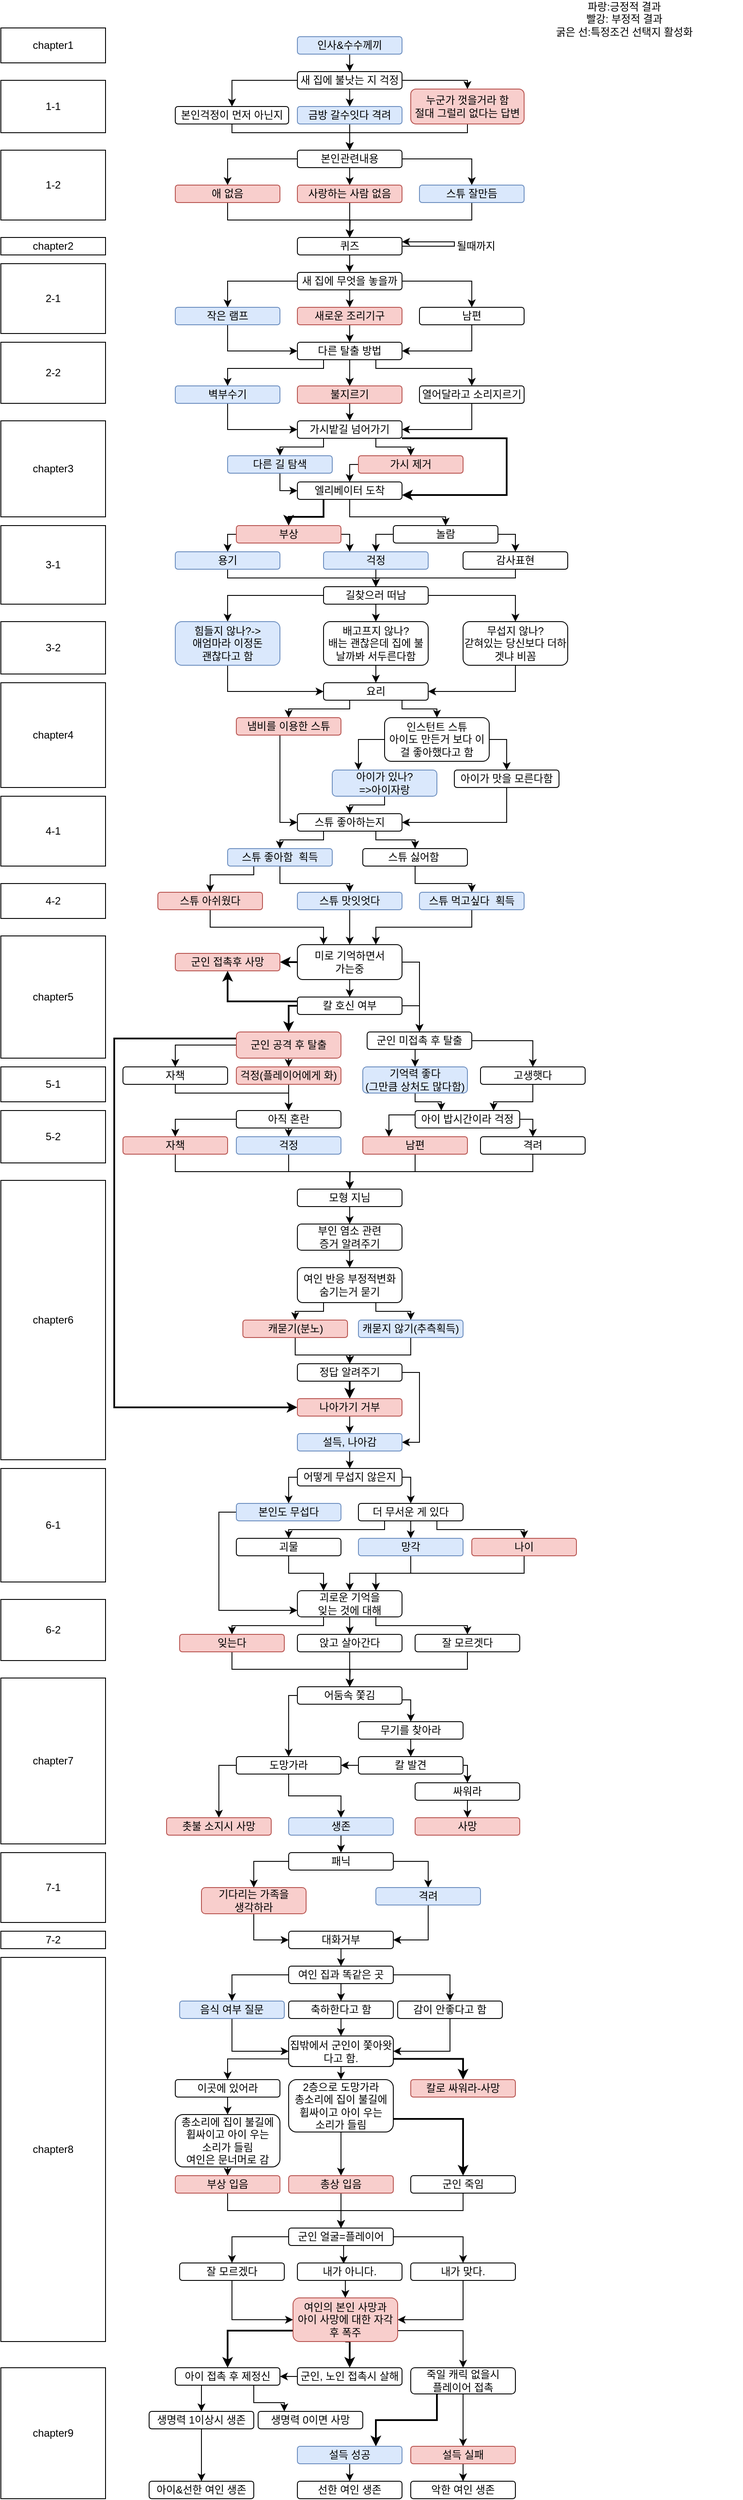 <mxfile version="14.9.2" type="github">
  <diagram id="miuhh-R8xGuU6IyVp73m" name="Page-1">
    <mxGraphModel dx="1592" dy="776" grid="1" gridSize="10" guides="1" tooltips="1" connect="1" arrows="1" fold="1" page="1" pageScale="1" pageWidth="850" pageHeight="1100" math="0" shadow="0">
      <root>
        <mxCell id="0" />
        <mxCell id="1" parent="0" />
        <mxCell id="sbbaltn5TnSFldl5dsSz-1" value="chapter1" style="rounded=0;whiteSpace=wrap;html=1;" parent="1" vertex="1">
          <mxGeometry x="-150" y="90" width="120" height="40" as="geometry" />
        </mxCell>
        <mxCell id="sbbaltn5TnSFldl5dsSz-2" style="edgeStyle=orthogonalEdgeStyle;rounded=0;orthogonalLoop=1;jettySize=auto;html=1;exitX=0.5;exitY=1;exitDx=0;exitDy=0;entryX=0.5;entryY=0;entryDx=0;entryDy=0;" parent="1" source="sbbaltn5TnSFldl5dsSz-3" target="sbbaltn5TnSFldl5dsSz-24" edge="1">
          <mxGeometry relative="1" as="geometry" />
        </mxCell>
        <mxCell id="sbbaltn5TnSFldl5dsSz-3" value="인사&amp;amp;수수께끼" style="rounded=1;whiteSpace=wrap;html=1;fillColor=#dae8fc;strokeColor=#6c8ebf;" parent="1" vertex="1">
          <mxGeometry x="190" y="100" width="120" height="20" as="geometry" />
        </mxCell>
        <mxCell id="sbbaltn5TnSFldl5dsSz-4" style="edgeStyle=orthogonalEdgeStyle;rounded=0;orthogonalLoop=1;jettySize=auto;html=1;exitX=1;exitY=0.75;exitDx=0;exitDy=0;entryX=1;entryY=0.25;entryDx=0;entryDy=0;" parent="1" source="sbbaltn5TnSFldl5dsSz-8" target="sbbaltn5TnSFldl5dsSz-8" edge="1">
          <mxGeometry relative="1" as="geometry">
            <mxPoint x="370" y="340" as="targetPoint" />
            <Array as="points">
              <mxPoint x="310" y="340" />
              <mxPoint x="370" y="340" />
              <mxPoint x="370" y="335" />
            </Array>
          </mxGeometry>
        </mxCell>
        <mxCell id="sbbaltn5TnSFldl5dsSz-237" style="edgeStyle=orthogonalEdgeStyle;rounded=0;orthogonalLoop=1;jettySize=auto;html=1;exitX=0.5;exitY=1;exitDx=0;exitDy=0;entryX=0.5;entryY=0;entryDx=0;entryDy=0;strokeColor=#000000;strokeWidth=1;" parent="1" source="sbbaltn5TnSFldl5dsSz-8" target="sbbaltn5TnSFldl5dsSz-236" edge="1">
          <mxGeometry relative="1" as="geometry" />
        </mxCell>
        <mxCell id="sbbaltn5TnSFldl5dsSz-8" value="퀴즈" style="rounded=1;whiteSpace=wrap;html=1;" parent="1" vertex="1">
          <mxGeometry x="190" y="330" width="120" height="20" as="geometry" />
        </mxCell>
        <mxCell id="sbbaltn5TnSFldl5dsSz-9" style="edgeStyle=orthogonalEdgeStyle;rounded=0;orthogonalLoop=1;jettySize=auto;html=1;exitX=0.5;exitY=1;exitDx=0;exitDy=0;entryX=0.5;entryY=0;entryDx=0;entryDy=0;" parent="1" source="sbbaltn5TnSFldl5dsSz-10" target="sbbaltn5TnSFldl5dsSz-39" edge="1">
          <mxGeometry relative="1" as="geometry" />
        </mxCell>
        <mxCell id="sbbaltn5TnSFldl5dsSz-10" value="새로운 조리기구" style="rounded=1;whiteSpace=wrap;html=1;fillColor=#f8cecc;strokeColor=#b85450;" parent="1" vertex="1">
          <mxGeometry x="190" y="410" width="120" height="20" as="geometry" />
        </mxCell>
        <mxCell id="sbbaltn5TnSFldl5dsSz-11" value="될때까지" style="text;html=1;strokeColor=none;fillColor=none;align=center;verticalAlign=middle;whiteSpace=wrap;rounded=0;" parent="1" vertex="1">
          <mxGeometry x="365" y="330" width="60" height="20" as="geometry" />
        </mxCell>
        <mxCell id="sbbaltn5TnSFldl5dsSz-12" style="edgeStyle=orthogonalEdgeStyle;rounded=0;orthogonalLoop=1;jettySize=auto;html=1;exitX=0.5;exitY=1;exitDx=0;exitDy=0;entryX=0.5;entryY=0;entryDx=0;entryDy=0;" parent="1" source="sbbaltn5TnSFldl5dsSz-15" target="sbbaltn5TnSFldl5dsSz-17" edge="1">
          <mxGeometry relative="1" as="geometry" />
        </mxCell>
        <mxCell id="sbbaltn5TnSFldl5dsSz-13" style="edgeStyle=orthogonalEdgeStyle;rounded=0;orthogonalLoop=1;jettySize=auto;html=1;exitX=0;exitY=0.5;exitDx=0;exitDy=0;entryX=0.5;entryY=0;entryDx=0;entryDy=0;" parent="1" source="sbbaltn5TnSFldl5dsSz-15" target="sbbaltn5TnSFldl5dsSz-19" edge="1">
          <mxGeometry relative="1" as="geometry" />
        </mxCell>
        <mxCell id="sbbaltn5TnSFldl5dsSz-14" style="edgeStyle=orthogonalEdgeStyle;rounded=0;orthogonalLoop=1;jettySize=auto;html=1;exitX=1;exitY=0.5;exitDx=0;exitDy=0;entryX=0.5;entryY=0;entryDx=0;entryDy=0;strokeWidth=1;" parent="1" source="sbbaltn5TnSFldl5dsSz-15" target="sbbaltn5TnSFldl5dsSz-21" edge="1">
          <mxGeometry relative="1" as="geometry" />
        </mxCell>
        <mxCell id="sbbaltn5TnSFldl5dsSz-15" value="본인관련내용" style="rounded=1;whiteSpace=wrap;html=1;" parent="1" vertex="1">
          <mxGeometry x="190" y="230" width="120" height="20" as="geometry" />
        </mxCell>
        <mxCell id="sbbaltn5TnSFldl5dsSz-16" style="edgeStyle=orthogonalEdgeStyle;rounded=0;orthogonalLoop=1;jettySize=auto;html=1;exitX=0.5;exitY=1;exitDx=0;exitDy=0;entryX=0.5;entryY=0;entryDx=0;entryDy=0;" parent="1" source="sbbaltn5TnSFldl5dsSz-17" target="sbbaltn5TnSFldl5dsSz-8" edge="1">
          <mxGeometry relative="1" as="geometry" />
        </mxCell>
        <mxCell id="sbbaltn5TnSFldl5dsSz-17" value="사랑하는 사람 없음" style="rounded=1;whiteSpace=wrap;html=1;fillColor=#f8cecc;strokeColor=#b85450;" parent="1" vertex="1">
          <mxGeometry x="190" y="270" width="120" height="20" as="geometry" />
        </mxCell>
        <mxCell id="sbbaltn5TnSFldl5dsSz-235" style="edgeStyle=orthogonalEdgeStyle;rounded=0;orthogonalLoop=1;jettySize=auto;html=1;exitX=0.5;exitY=1;exitDx=0;exitDy=0;strokeColor=#000000;strokeWidth=1;" parent="1" source="sbbaltn5TnSFldl5dsSz-19" edge="1">
          <mxGeometry relative="1" as="geometry">
            <mxPoint x="250" y="330" as="targetPoint" />
          </mxGeometry>
        </mxCell>
        <mxCell id="sbbaltn5TnSFldl5dsSz-19" value="애 없음" style="rounded=1;whiteSpace=wrap;html=1;fillColor=#f8cecc;strokeColor=#b85450;" parent="1" vertex="1">
          <mxGeometry x="50" y="270" width="120" height="20" as="geometry" />
        </mxCell>
        <mxCell id="sbbaltn5TnSFldl5dsSz-234" style="edgeStyle=orthogonalEdgeStyle;rounded=0;orthogonalLoop=1;jettySize=auto;html=1;exitX=0.5;exitY=1;exitDx=0;exitDy=0;entryX=0.5;entryY=0;entryDx=0;entryDy=0;strokeColor=#000000;strokeWidth=1;" parent="1" source="sbbaltn5TnSFldl5dsSz-21" target="sbbaltn5TnSFldl5dsSz-8" edge="1">
          <mxGeometry relative="1" as="geometry" />
        </mxCell>
        <mxCell id="sbbaltn5TnSFldl5dsSz-21" value="스튜 잘만듬" style="rounded=1;whiteSpace=wrap;html=1;fillColor=#dae8fc;strokeColor=#6c8ebf;" parent="1" vertex="1">
          <mxGeometry x="330" y="270" width="120" height="20" as="geometry" />
        </mxCell>
        <mxCell id="sbbaltn5TnSFldl5dsSz-227" style="edgeStyle=orthogonalEdgeStyle;rounded=0;orthogonalLoop=1;jettySize=auto;html=1;exitX=0;exitY=0.5;exitDx=0;exitDy=0;entryX=0.5;entryY=0;entryDx=0;entryDy=0;" parent="1" source="sbbaltn5TnSFldl5dsSz-24" target="sbbaltn5TnSFldl5dsSz-26" edge="1">
          <mxGeometry relative="1" as="geometry" />
        </mxCell>
        <mxCell id="sbbaltn5TnSFldl5dsSz-228" style="edgeStyle=orthogonalEdgeStyle;rounded=0;orthogonalLoop=1;jettySize=auto;html=1;exitX=0.5;exitY=1;exitDx=0;exitDy=0;entryX=0.5;entryY=0;entryDx=0;entryDy=0;" parent="1" source="sbbaltn5TnSFldl5dsSz-24" target="sbbaltn5TnSFldl5dsSz-28" edge="1">
          <mxGeometry relative="1" as="geometry" />
        </mxCell>
        <mxCell id="sbbaltn5TnSFldl5dsSz-230" style="edgeStyle=orthogonalEdgeStyle;rounded=0;orthogonalLoop=1;jettySize=auto;html=1;exitX=1;exitY=0.5;exitDx=0;exitDy=0;entryX=0.5;entryY=0;entryDx=0;entryDy=0;" parent="1" source="sbbaltn5TnSFldl5dsSz-24" target="sbbaltn5TnSFldl5dsSz-229" edge="1">
          <mxGeometry relative="1" as="geometry">
            <Array as="points">
              <mxPoint x="385" y="150" />
            </Array>
          </mxGeometry>
        </mxCell>
        <mxCell id="sbbaltn5TnSFldl5dsSz-24" value="새 집에 불낫는 지 걱정" style="rounded=1;whiteSpace=wrap;html=1;" parent="1" vertex="1">
          <mxGeometry x="190" y="140" width="120" height="20" as="geometry" />
        </mxCell>
        <mxCell id="sbbaltn5TnSFldl5dsSz-231" style="edgeStyle=orthogonalEdgeStyle;rounded=0;orthogonalLoop=1;jettySize=auto;html=1;exitX=0.5;exitY=1;exitDx=0;exitDy=0;entryX=0.5;entryY=0;entryDx=0;entryDy=0;" parent="1" source="sbbaltn5TnSFldl5dsSz-26" target="sbbaltn5TnSFldl5dsSz-15" edge="1">
          <mxGeometry relative="1" as="geometry">
            <Array as="points">
              <mxPoint x="115" y="210" />
              <mxPoint x="250" y="210" />
            </Array>
          </mxGeometry>
        </mxCell>
        <mxCell id="sbbaltn5TnSFldl5dsSz-26" value="본인걱정이 먼저 아닌지" style="rounded=1;whiteSpace=wrap;html=1;" parent="1" vertex="1">
          <mxGeometry x="50" y="180" width="130" height="20" as="geometry" />
        </mxCell>
        <mxCell id="sbbaltn5TnSFldl5dsSz-233" style="edgeStyle=orthogonalEdgeStyle;rounded=0;orthogonalLoop=1;jettySize=auto;html=1;exitX=0.5;exitY=1;exitDx=0;exitDy=0;" parent="1" source="sbbaltn5TnSFldl5dsSz-28" edge="1">
          <mxGeometry relative="1" as="geometry">
            <mxPoint x="250" y="230" as="targetPoint" />
          </mxGeometry>
        </mxCell>
        <mxCell id="sbbaltn5TnSFldl5dsSz-28" value="금방 갈수잇다 격려" style="rounded=1;whiteSpace=wrap;html=1;fillColor=#dae8fc;strokeColor=#6c8ebf;" parent="1" vertex="1">
          <mxGeometry x="190" y="180" width="120" height="20" as="geometry" />
        </mxCell>
        <mxCell id="sbbaltn5TnSFldl5dsSz-29" value="1-1" style="rounded=0;whiteSpace=wrap;html=1;" parent="1" vertex="1">
          <mxGeometry x="-150" y="150" width="120" height="60" as="geometry" />
        </mxCell>
        <mxCell id="sbbaltn5TnSFldl5dsSz-30" value="1-2" style="rounded=0;whiteSpace=wrap;html=1;" parent="1" vertex="1">
          <mxGeometry x="-150" y="230" width="120" height="80" as="geometry" />
        </mxCell>
        <mxCell id="sbbaltn5TnSFldl5dsSz-31" style="edgeStyle=orthogonalEdgeStyle;rounded=0;orthogonalLoop=1;jettySize=auto;html=1;exitX=0.5;exitY=1;exitDx=0;exitDy=0;entryX=1;entryY=0.5;entryDx=0;entryDy=0;" parent="1" source="sbbaltn5TnSFldl5dsSz-32" target="sbbaltn5TnSFldl5dsSz-39" edge="1">
          <mxGeometry relative="1" as="geometry" />
        </mxCell>
        <mxCell id="sbbaltn5TnSFldl5dsSz-32" value="남편" style="rounded=1;whiteSpace=wrap;html=1;" parent="1" vertex="1">
          <mxGeometry x="330" y="410" width="120" height="20" as="geometry" />
        </mxCell>
        <mxCell id="sbbaltn5TnSFldl5dsSz-33" style="edgeStyle=orthogonalEdgeStyle;rounded=0;orthogonalLoop=1;jettySize=auto;html=1;exitX=0.5;exitY=1;exitDx=0;exitDy=0;entryX=0;entryY=0.5;entryDx=0;entryDy=0;" parent="1" source="sbbaltn5TnSFldl5dsSz-34" target="sbbaltn5TnSFldl5dsSz-39" edge="1">
          <mxGeometry relative="1" as="geometry" />
        </mxCell>
        <mxCell id="sbbaltn5TnSFldl5dsSz-34" value="작은 램프" style="rounded=1;whiteSpace=wrap;html=1;fillColor=#dae8fc;strokeColor=#6c8ebf;" parent="1" vertex="1">
          <mxGeometry x="50" y="410" width="120" height="20" as="geometry" />
        </mxCell>
        <mxCell id="sbbaltn5TnSFldl5dsSz-35" style="edgeStyle=orthogonalEdgeStyle;rounded=0;orthogonalLoop=1;jettySize=auto;html=1;exitX=0.25;exitY=1;exitDx=0;exitDy=0;entryX=0.5;entryY=0;entryDx=0;entryDy=0;" parent="1" source="sbbaltn5TnSFldl5dsSz-39" target="sbbaltn5TnSFldl5dsSz-43" edge="1">
          <mxGeometry relative="1" as="geometry">
            <Array as="points">
              <mxPoint x="220" y="480" />
              <mxPoint x="110" y="480" />
            </Array>
          </mxGeometry>
        </mxCell>
        <mxCell id="sbbaltn5TnSFldl5dsSz-36" style="edgeStyle=orthogonalEdgeStyle;rounded=0;orthogonalLoop=1;jettySize=auto;html=1;exitX=0.5;exitY=1;exitDx=0;exitDy=0;entryX=0.5;entryY=0;entryDx=0;entryDy=0;" parent="1" source="sbbaltn5TnSFldl5dsSz-39" target="sbbaltn5TnSFldl5dsSz-41" edge="1">
          <mxGeometry relative="1" as="geometry" />
        </mxCell>
        <mxCell id="sbbaltn5TnSFldl5dsSz-37" value="" style="edgeStyle=orthogonalEdgeStyle;rounded=1;orthogonalLoop=1;jettySize=auto;html=1;dashed=1;strokeWidth=1;" parent="1" source="sbbaltn5TnSFldl5dsSz-39" target="sbbaltn5TnSFldl5dsSz-41" edge="1">
          <mxGeometry relative="1" as="geometry" />
        </mxCell>
        <mxCell id="sbbaltn5TnSFldl5dsSz-38" style="edgeStyle=orthogonalEdgeStyle;rounded=0;orthogonalLoop=1;jettySize=auto;html=1;exitX=0.75;exitY=1;exitDx=0;exitDy=0;entryX=0.5;entryY=0;entryDx=0;entryDy=0;strokeWidth=1;" parent="1" source="sbbaltn5TnSFldl5dsSz-39" target="sbbaltn5TnSFldl5dsSz-45" edge="1">
          <mxGeometry relative="1" as="geometry">
            <Array as="points">
              <mxPoint x="280" y="480" />
              <mxPoint x="390" y="480" />
            </Array>
          </mxGeometry>
        </mxCell>
        <mxCell id="sbbaltn5TnSFldl5dsSz-39" value="다른 탈출 방법" style="rounded=1;whiteSpace=wrap;html=1;" parent="1" vertex="1">
          <mxGeometry x="190" y="450" width="120" height="20" as="geometry" />
        </mxCell>
        <mxCell id="sbbaltn5TnSFldl5dsSz-40" style="edgeStyle=orthogonalEdgeStyle;rounded=0;orthogonalLoop=1;jettySize=auto;html=1;exitX=0.5;exitY=1;exitDx=0;exitDy=0;entryX=0.5;entryY=0;entryDx=0;entryDy=0;strokeWidth=1;" parent="1" source="sbbaltn5TnSFldl5dsSz-41" target="sbbaltn5TnSFldl5dsSz-51" edge="1">
          <mxGeometry relative="1" as="geometry" />
        </mxCell>
        <mxCell id="sbbaltn5TnSFldl5dsSz-41" value="불지르기" style="rounded=1;whiteSpace=wrap;html=1;fillColor=#f8cecc;strokeColor=#b85450;" parent="1" vertex="1">
          <mxGeometry x="190" y="500" width="120" height="20" as="geometry" />
        </mxCell>
        <mxCell id="sbbaltn5TnSFldl5dsSz-42" style="edgeStyle=orthogonalEdgeStyle;rounded=0;orthogonalLoop=1;jettySize=auto;html=1;exitX=0.5;exitY=1;exitDx=0;exitDy=0;entryX=0;entryY=0.5;entryDx=0;entryDy=0;strokeWidth=1;" parent="1" source="sbbaltn5TnSFldl5dsSz-43" target="sbbaltn5TnSFldl5dsSz-51" edge="1">
          <mxGeometry relative="1" as="geometry" />
        </mxCell>
        <mxCell id="sbbaltn5TnSFldl5dsSz-43" value="벽부수기" style="rounded=1;whiteSpace=wrap;html=1;fillColor=#dae8fc;strokeColor=#6c8ebf;" parent="1" vertex="1">
          <mxGeometry x="50" y="500" width="120" height="20" as="geometry" />
        </mxCell>
        <mxCell id="sbbaltn5TnSFldl5dsSz-44" style="edgeStyle=orthogonalEdgeStyle;rounded=0;orthogonalLoop=1;jettySize=auto;html=1;exitX=0.5;exitY=1;exitDx=0;exitDy=0;entryX=1;entryY=0.5;entryDx=0;entryDy=0;strokeWidth=1;" parent="1" source="sbbaltn5TnSFldl5dsSz-45" target="sbbaltn5TnSFldl5dsSz-51" edge="1">
          <mxGeometry relative="1" as="geometry" />
        </mxCell>
        <mxCell id="sbbaltn5TnSFldl5dsSz-45" value="열어달라고 소리지르기" style="rounded=1;whiteSpace=wrap;html=1;" parent="1" vertex="1">
          <mxGeometry x="330" y="500" width="120" height="20" as="geometry" />
        </mxCell>
        <mxCell id="sbbaltn5TnSFldl5dsSz-46" value="파랑:긍정적 결과&lt;br&gt;빨강: 부정적 결과&lt;br&gt;굵은 선:특정조건 선택지 활성화" style="text;html=1;strokeColor=none;fillColor=none;align=center;verticalAlign=middle;whiteSpace=wrap;rounded=0;" parent="1" vertex="1">
          <mxGeometry x="430" y="70" width="270" height="20" as="geometry" />
        </mxCell>
        <mxCell id="sbbaltn5TnSFldl5dsSz-47" value="2-1" style="rounded=0;whiteSpace=wrap;html=1;" parent="1" vertex="1">
          <mxGeometry x="-150" y="360" width="120" height="80" as="geometry" />
        </mxCell>
        <mxCell id="sbbaltn5TnSFldl5dsSz-48" value="2-2" style="rounded=0;whiteSpace=wrap;html=1;" parent="1" vertex="1">
          <mxGeometry x="-150" y="450" width="120" height="70" as="geometry" />
        </mxCell>
        <mxCell id="sbbaltn5TnSFldl5dsSz-49" style="edgeStyle=orthogonalEdgeStyle;rounded=0;orthogonalLoop=1;jettySize=auto;html=1;exitX=0.25;exitY=1;exitDx=0;exitDy=0;entryX=0.5;entryY=0;entryDx=0;entryDy=0;strokeWidth=1;" parent="1" source="sbbaltn5TnSFldl5dsSz-51" target="sbbaltn5TnSFldl5dsSz-53" edge="1">
          <mxGeometry relative="1" as="geometry">
            <Array as="points">
              <mxPoint x="220" y="570" />
              <mxPoint x="170" y="570" />
            </Array>
          </mxGeometry>
        </mxCell>
        <mxCell id="sbbaltn5TnSFldl5dsSz-50" style="edgeStyle=orthogonalEdgeStyle;rounded=0;orthogonalLoop=1;jettySize=auto;html=1;exitX=0.75;exitY=1;exitDx=0;exitDy=0;entryX=0.5;entryY=0;entryDx=0;entryDy=0;strokeWidth=1;" parent="1" source="sbbaltn5TnSFldl5dsSz-51" target="sbbaltn5TnSFldl5dsSz-55" edge="1">
          <mxGeometry relative="1" as="geometry">
            <Array as="points">
              <mxPoint x="280" y="570" />
              <mxPoint x="320" y="570" />
            </Array>
          </mxGeometry>
        </mxCell>
        <mxCell id="sbbaltn5TnSFldl5dsSz-242" style="edgeStyle=orthogonalEdgeStyle;rounded=0;orthogonalLoop=1;jettySize=auto;html=1;exitX=1;exitY=1;exitDx=0;exitDy=0;entryX=1;entryY=0.75;entryDx=0;entryDy=0;strokeColor=#000000;strokeWidth=2;" parent="1" source="sbbaltn5TnSFldl5dsSz-51" target="sbbaltn5TnSFldl5dsSz-58" edge="1">
          <mxGeometry relative="1" as="geometry">
            <Array as="points">
              <mxPoint x="430" y="560" />
              <mxPoint x="430" y="625" />
            </Array>
          </mxGeometry>
        </mxCell>
        <mxCell id="sbbaltn5TnSFldl5dsSz-51" value="가시밭길 넘어가기" style="rounded=1;whiteSpace=wrap;html=1;" parent="1" vertex="1">
          <mxGeometry x="190" y="540" width="120" height="20" as="geometry" />
        </mxCell>
        <mxCell id="sbbaltn5TnSFldl5dsSz-52" style="edgeStyle=orthogonalEdgeStyle;rounded=0;orthogonalLoop=1;jettySize=auto;html=1;exitX=0.5;exitY=1;exitDx=0;exitDy=0;entryX=0;entryY=0.5;entryDx=0;entryDy=0;strokeWidth=1;" parent="1" source="sbbaltn5TnSFldl5dsSz-53" target="sbbaltn5TnSFldl5dsSz-58" edge="1">
          <mxGeometry relative="1" as="geometry">
            <Array as="points">
              <mxPoint x="170" y="620" />
            </Array>
          </mxGeometry>
        </mxCell>
        <mxCell id="sbbaltn5TnSFldl5dsSz-53" value="다른 길 탐색" style="rounded=1;whiteSpace=wrap;html=1;fillColor=#dae8fc;strokeColor=#6c8ebf;" parent="1" vertex="1">
          <mxGeometry x="110" y="580" width="120" height="20" as="geometry" />
        </mxCell>
        <mxCell id="sbbaltn5TnSFldl5dsSz-243" style="edgeStyle=orthogonalEdgeStyle;rounded=0;orthogonalLoop=1;jettySize=auto;html=1;exitX=0;exitY=0.5;exitDx=0;exitDy=0;entryX=0.5;entryY=0;entryDx=0;entryDy=0;strokeColor=#000000;strokeWidth=1;" parent="1" source="sbbaltn5TnSFldl5dsSz-55" target="sbbaltn5TnSFldl5dsSz-58" edge="1">
          <mxGeometry relative="1" as="geometry" />
        </mxCell>
        <mxCell id="sbbaltn5TnSFldl5dsSz-55" value="가시 제거" style="rounded=1;whiteSpace=wrap;html=1;fillColor=#f8cecc;strokeColor=#b85450;" parent="1" vertex="1">
          <mxGeometry x="260" y="580" width="120" height="20" as="geometry" />
        </mxCell>
        <mxCell id="sbbaltn5TnSFldl5dsSz-56" style="edgeStyle=orthogonalEdgeStyle;rounded=0;orthogonalLoop=1;jettySize=auto;html=1;exitX=0.25;exitY=1;exitDx=0;exitDy=0;entryX=0.5;entryY=0;entryDx=0;entryDy=0;strokeWidth=2;" parent="1" source="sbbaltn5TnSFldl5dsSz-58" target="sbbaltn5TnSFldl5dsSz-62" edge="1">
          <mxGeometry relative="1" as="geometry">
            <Array as="points">
              <mxPoint x="220" y="650" />
              <mxPoint x="180" y="650" />
            </Array>
          </mxGeometry>
        </mxCell>
        <mxCell id="sbbaltn5TnSFldl5dsSz-57" style="edgeStyle=orthogonalEdgeStyle;rounded=0;orthogonalLoop=1;jettySize=auto;html=1;exitX=0.5;exitY=1;exitDx=0;exitDy=0;entryX=0.5;entryY=0;entryDx=0;entryDy=0;strokeWidth=1;" parent="1" source="sbbaltn5TnSFldl5dsSz-58" target="sbbaltn5TnSFldl5dsSz-64" edge="1">
          <mxGeometry relative="1" as="geometry">
            <Array as="points">
              <mxPoint x="250" y="650" />
              <mxPoint x="360" y="650" />
            </Array>
          </mxGeometry>
        </mxCell>
        <mxCell id="sbbaltn5TnSFldl5dsSz-58" value="엘리베이터 도착" style="rounded=1;whiteSpace=wrap;html=1;" parent="1" vertex="1">
          <mxGeometry x="190" y="610" width="120" height="20" as="geometry" />
        </mxCell>
        <mxCell id="sbbaltn5TnSFldl5dsSz-244" style="edgeStyle=orthogonalEdgeStyle;rounded=0;orthogonalLoop=1;jettySize=auto;html=1;exitX=0;exitY=0.5;exitDx=0;exitDy=0;entryX=0.5;entryY=0;entryDx=0;entryDy=0;strokeColor=#000000;strokeWidth=1;" parent="1" source="sbbaltn5TnSFldl5dsSz-62" target="sbbaltn5TnSFldl5dsSz-68" edge="1">
          <mxGeometry relative="1" as="geometry" />
        </mxCell>
        <mxCell id="sbbaltn5TnSFldl5dsSz-247" style="edgeStyle=orthogonalEdgeStyle;rounded=0;orthogonalLoop=1;jettySize=auto;html=1;exitX=1;exitY=0.5;exitDx=0;exitDy=0;entryX=0.25;entryY=0;entryDx=0;entryDy=0;strokeColor=#000000;strokeWidth=1;" parent="1" source="sbbaltn5TnSFldl5dsSz-62" target="sbbaltn5TnSFldl5dsSz-66" edge="1">
          <mxGeometry relative="1" as="geometry" />
        </mxCell>
        <mxCell id="sbbaltn5TnSFldl5dsSz-62" value="부상" style="rounded=1;whiteSpace=wrap;html=1;fillColor=#f8cecc;strokeColor=#b85450;" parent="1" vertex="1">
          <mxGeometry x="120" y="660" width="120" height="20" as="geometry" />
        </mxCell>
        <mxCell id="sbbaltn5TnSFldl5dsSz-248" style="edgeStyle=orthogonalEdgeStyle;rounded=0;orthogonalLoop=1;jettySize=auto;html=1;exitX=0;exitY=0.5;exitDx=0;exitDy=0;entryX=0.5;entryY=0;entryDx=0;entryDy=0;strokeColor=#000000;strokeWidth=1;" parent="1" source="sbbaltn5TnSFldl5dsSz-64" target="sbbaltn5TnSFldl5dsSz-66" edge="1">
          <mxGeometry relative="1" as="geometry" />
        </mxCell>
        <mxCell id="sbbaltn5TnSFldl5dsSz-250" style="edgeStyle=orthogonalEdgeStyle;rounded=0;orthogonalLoop=1;jettySize=auto;html=1;exitX=1;exitY=0.5;exitDx=0;exitDy=0;strokeColor=#000000;strokeWidth=1;" parent="1" source="sbbaltn5TnSFldl5dsSz-64" target="sbbaltn5TnSFldl5dsSz-249" edge="1">
          <mxGeometry relative="1" as="geometry" />
        </mxCell>
        <mxCell id="sbbaltn5TnSFldl5dsSz-64" value="놀람" style="rounded=1;whiteSpace=wrap;html=1;" parent="1" vertex="1">
          <mxGeometry x="300" y="660" width="120" height="20" as="geometry" />
        </mxCell>
        <mxCell id="sbbaltn5TnSFldl5dsSz-254" style="edgeStyle=orthogonalEdgeStyle;rounded=0;orthogonalLoop=1;jettySize=auto;html=1;exitX=0.5;exitY=1;exitDx=0;exitDy=0;strokeColor=#000000;strokeWidth=1;" parent="1" source="sbbaltn5TnSFldl5dsSz-66" edge="1">
          <mxGeometry relative="1" as="geometry">
            <mxPoint x="280" y="730" as="targetPoint" />
          </mxGeometry>
        </mxCell>
        <mxCell id="sbbaltn5TnSFldl5dsSz-66" value="걱정" style="rounded=1;whiteSpace=wrap;html=1;fillColor=#dae8fc;strokeColor=#6c8ebf;" parent="1" vertex="1">
          <mxGeometry x="220" y="690" width="120" height="20" as="geometry" />
        </mxCell>
        <mxCell id="sbbaltn5TnSFldl5dsSz-252" style="edgeStyle=orthogonalEdgeStyle;rounded=0;orthogonalLoop=1;jettySize=auto;html=1;exitX=0.5;exitY=1;exitDx=0;exitDy=0;entryX=0.5;entryY=0;entryDx=0;entryDy=0;strokeColor=#000000;strokeWidth=1;" parent="1" source="sbbaltn5TnSFldl5dsSz-68" target="sbbaltn5TnSFldl5dsSz-251" edge="1">
          <mxGeometry relative="1" as="geometry">
            <Array as="points">
              <mxPoint x="110" y="720" />
              <mxPoint x="280" y="720" />
            </Array>
          </mxGeometry>
        </mxCell>
        <mxCell id="sbbaltn5TnSFldl5dsSz-68" value="용기" style="rounded=1;whiteSpace=wrap;html=1;fillColor=#dae8fc;strokeColor=#6c8ebf;" parent="1" vertex="1">
          <mxGeometry x="50" y="690" width="120" height="20" as="geometry" />
        </mxCell>
        <mxCell id="sbbaltn5TnSFldl5dsSz-89" value="3-1" style="rounded=0;whiteSpace=wrap;html=1;" parent="1" vertex="1">
          <mxGeometry x="-150" y="660" width="120" height="90" as="geometry" />
        </mxCell>
        <mxCell id="sbbaltn5TnSFldl5dsSz-296" style="edgeStyle=orthogonalEdgeStyle;rounded=0;orthogonalLoop=1;jettySize=auto;html=1;exitX=0;exitY=0.5;exitDx=0;exitDy=0;entryX=1;entryY=0.5;entryDx=0;entryDy=0;strokeColor=#000000;strokeWidth=2;" parent="1" source="sbbaltn5TnSFldl5dsSz-113" target="sbbaltn5TnSFldl5dsSz-295" edge="1">
          <mxGeometry relative="1" as="geometry" />
        </mxCell>
        <mxCell id="sbbaltn5TnSFldl5dsSz-303" style="edgeStyle=orthogonalEdgeStyle;rounded=0;orthogonalLoop=1;jettySize=auto;html=1;exitX=0.5;exitY=1;exitDx=0;exitDy=0;entryX=0.5;entryY=0;entryDx=0;entryDy=0;strokeColor=#000000;strokeWidth=1;" parent="1" source="sbbaltn5TnSFldl5dsSz-113" target="sbbaltn5TnSFldl5dsSz-301" edge="1">
          <mxGeometry relative="1" as="geometry" />
        </mxCell>
        <mxCell id="sbbaltn5TnSFldl5dsSz-306" style="edgeStyle=orthogonalEdgeStyle;rounded=0;orthogonalLoop=1;jettySize=auto;html=1;exitX=1;exitY=0.5;exitDx=0;exitDy=0;entryX=0.5;entryY=0;entryDx=0;entryDy=0;strokeColor=#000000;strokeWidth=1;" parent="1" source="sbbaltn5TnSFldl5dsSz-113" target="sbbaltn5TnSFldl5dsSz-297" edge="1">
          <mxGeometry relative="1" as="geometry" />
        </mxCell>
        <mxCell id="sbbaltn5TnSFldl5dsSz-113" value="미로 기억하면서 &lt;br&gt;가는중" style="rounded=1;whiteSpace=wrap;html=1;" parent="1" vertex="1">
          <mxGeometry x="190" y="1140" width="120" height="40" as="geometry" />
        </mxCell>
        <mxCell id="sbbaltn5TnSFldl5dsSz-119" value="chapter5" style="rounded=0;whiteSpace=wrap;html=1;" parent="1" vertex="1">
          <mxGeometry x="-150" y="1130" width="120" height="140" as="geometry" />
        </mxCell>
        <mxCell id="sbbaltn5TnSFldl5dsSz-120" value="chapter2" style="rounded=0;whiteSpace=wrap;html=1;" parent="1" vertex="1">
          <mxGeometry x="-150" y="330" width="120" height="20" as="geometry" />
        </mxCell>
        <mxCell id="sbbaltn5TnSFldl5dsSz-121" value="chapter3" style="rounded=0;whiteSpace=wrap;html=1;" parent="1" vertex="1">
          <mxGeometry x="-150" y="540" width="120" height="110" as="geometry" />
        </mxCell>
        <mxCell id="sbbaltn5TnSFldl5dsSz-122" value="chapter4" style="rounded=0;whiteSpace=wrap;html=1;" parent="1" vertex="1">
          <mxGeometry x="-150" y="840" width="120" height="120" as="geometry" />
        </mxCell>
        <mxCell id="sbbaltn5TnSFldl5dsSz-314" style="edgeStyle=orthogonalEdgeStyle;rounded=0;orthogonalLoop=1;jettySize=auto;html=1;exitX=0.5;exitY=1;exitDx=0;exitDy=0;entryX=0.5;entryY=0;entryDx=0;entryDy=0;strokeColor=#000000;strokeWidth=1;" parent="1" source="sbbaltn5TnSFldl5dsSz-125" target="sbbaltn5TnSFldl5dsSz-313" edge="1">
          <mxGeometry relative="1" as="geometry" />
        </mxCell>
        <mxCell id="sbbaltn5TnSFldl5dsSz-316" style="edgeStyle=orthogonalEdgeStyle;rounded=0;orthogonalLoop=1;jettySize=auto;html=1;exitX=0;exitY=0.5;exitDx=0;exitDy=0;entryX=0.5;entryY=0;entryDx=0;entryDy=0;strokeColor=#000000;strokeWidth=1;" parent="1" source="sbbaltn5TnSFldl5dsSz-125" target="sbbaltn5TnSFldl5dsSz-315" edge="1">
          <mxGeometry relative="1" as="geometry" />
        </mxCell>
        <mxCell id="LpmgnAv1GXG3JkI4W1ax-24" style="edgeStyle=orthogonalEdgeStyle;rounded=0;orthogonalLoop=1;jettySize=auto;html=1;exitX=0;exitY=0.25;exitDx=0;exitDy=0;entryX=0;entryY=0.5;entryDx=0;entryDy=0;strokeWidth=2;" parent="1" source="sbbaltn5TnSFldl5dsSz-125" target="LpmgnAv1GXG3JkI4W1ax-23" edge="1">
          <mxGeometry relative="1" as="geometry">
            <Array as="points">
              <mxPoint x="-20" y="1248" />
              <mxPoint x="-20" y="1670" />
            </Array>
          </mxGeometry>
        </mxCell>
        <mxCell id="sbbaltn5TnSFldl5dsSz-125" value="군인 공격 후 탈출" style="rounded=1;whiteSpace=wrap;html=1;fillColor=#f8cecc;strokeColor=#b85450;" parent="1" vertex="1">
          <mxGeometry x="120" y="1240" width="120" height="30" as="geometry" />
        </mxCell>
        <mxCell id="sbbaltn5TnSFldl5dsSz-131" value="5-1" style="rounded=0;whiteSpace=wrap;html=1;" parent="1" vertex="1">
          <mxGeometry x="-150" y="1280" width="120" height="40" as="geometry" />
        </mxCell>
        <mxCell id="sbbaltn5TnSFldl5dsSz-149" value="chapter6" style="rounded=0;whiteSpace=wrap;html=1;" parent="1" vertex="1">
          <mxGeometry x="-150" y="1410" width="120" height="320" as="geometry" />
        </mxCell>
        <mxCell id="sbbaltn5TnSFldl5dsSz-190" value="6-2" style="rounded=0;whiteSpace=wrap;html=1;" parent="1" vertex="1">
          <mxGeometry x="-150" y="1890" width="120" height="70" as="geometry" />
        </mxCell>
        <mxCell id="sbbaltn5TnSFldl5dsSz-196" value="chapter7" style="rounded=0;whiteSpace=wrap;html=1;" parent="1" vertex="1">
          <mxGeometry x="-150" y="1980" width="120" height="190" as="geometry" />
        </mxCell>
        <mxCell id="sbbaltn5TnSFldl5dsSz-232" style="edgeStyle=orthogonalEdgeStyle;rounded=0;orthogonalLoop=1;jettySize=auto;html=1;exitX=0.5;exitY=1;exitDx=0;exitDy=0;entryX=0.5;entryY=0;entryDx=0;entryDy=0;" parent="1" source="sbbaltn5TnSFldl5dsSz-229" target="sbbaltn5TnSFldl5dsSz-15" edge="1">
          <mxGeometry relative="1" as="geometry">
            <Array as="points">
              <mxPoint x="385" y="210" />
              <mxPoint x="250" y="210" />
            </Array>
          </mxGeometry>
        </mxCell>
        <mxCell id="sbbaltn5TnSFldl5dsSz-229" value="누군가 껏을거라 함&lt;br&gt;절대 그럴리 없다는 답변" style="rounded=1;whiteSpace=wrap;html=1;fillColor=#f8cecc;strokeColor=#b85450;" parent="1" vertex="1">
          <mxGeometry x="320" y="160" width="130" height="40" as="geometry" />
        </mxCell>
        <mxCell id="sbbaltn5TnSFldl5dsSz-238" style="edgeStyle=orthogonalEdgeStyle;rounded=0;orthogonalLoop=1;jettySize=auto;html=1;exitX=0;exitY=0.5;exitDx=0;exitDy=0;entryX=0.5;entryY=0;entryDx=0;entryDy=0;strokeColor=#000000;strokeWidth=1;" parent="1" source="sbbaltn5TnSFldl5dsSz-236" target="sbbaltn5TnSFldl5dsSz-34" edge="1">
          <mxGeometry relative="1" as="geometry" />
        </mxCell>
        <mxCell id="sbbaltn5TnSFldl5dsSz-239" style="edgeStyle=orthogonalEdgeStyle;rounded=0;orthogonalLoop=1;jettySize=auto;html=1;exitX=0.5;exitY=1;exitDx=0;exitDy=0;entryX=0.5;entryY=0;entryDx=0;entryDy=0;strokeColor=#000000;strokeWidth=1;" parent="1" source="sbbaltn5TnSFldl5dsSz-236" target="sbbaltn5TnSFldl5dsSz-10" edge="1">
          <mxGeometry relative="1" as="geometry" />
        </mxCell>
        <mxCell id="sbbaltn5TnSFldl5dsSz-240" style="edgeStyle=orthogonalEdgeStyle;rounded=0;orthogonalLoop=1;jettySize=auto;html=1;exitX=1;exitY=0.5;exitDx=0;exitDy=0;entryX=0.5;entryY=0;entryDx=0;entryDy=0;strokeColor=#000000;strokeWidth=1;" parent="1" source="sbbaltn5TnSFldl5dsSz-236" target="sbbaltn5TnSFldl5dsSz-32" edge="1">
          <mxGeometry relative="1" as="geometry" />
        </mxCell>
        <mxCell id="sbbaltn5TnSFldl5dsSz-236" value="새 집에 무엇을 놓을까" style="rounded=1;whiteSpace=wrap;html=1;" parent="1" vertex="1">
          <mxGeometry x="190" y="370" width="120" height="20" as="geometry" />
        </mxCell>
        <mxCell id="sbbaltn5TnSFldl5dsSz-253" style="edgeStyle=orthogonalEdgeStyle;rounded=0;orthogonalLoop=1;jettySize=auto;html=1;exitX=0.5;exitY=1;exitDx=0;exitDy=0;entryX=0.5;entryY=0;entryDx=0;entryDy=0;strokeColor=#000000;strokeWidth=1;" parent="1" source="sbbaltn5TnSFldl5dsSz-249" target="sbbaltn5TnSFldl5dsSz-251" edge="1">
          <mxGeometry relative="1" as="geometry">
            <Array as="points">
              <mxPoint x="440" y="720" />
              <mxPoint x="280" y="720" />
            </Array>
          </mxGeometry>
        </mxCell>
        <mxCell id="sbbaltn5TnSFldl5dsSz-249" value="감사표현" style="rounded=1;whiteSpace=wrap;html=1;" parent="1" vertex="1">
          <mxGeometry x="380" y="690" width="120" height="20" as="geometry" />
        </mxCell>
        <mxCell id="sbbaltn5TnSFldl5dsSz-256" style="edgeStyle=orthogonalEdgeStyle;rounded=0;orthogonalLoop=1;jettySize=auto;html=1;exitX=0;exitY=0.5;exitDx=0;exitDy=0;entryX=0.5;entryY=0;entryDx=0;entryDy=0;strokeColor=#000000;strokeWidth=1;" parent="1" source="sbbaltn5TnSFldl5dsSz-251" target="sbbaltn5TnSFldl5dsSz-255" edge="1">
          <mxGeometry relative="1" as="geometry" />
        </mxCell>
        <mxCell id="sbbaltn5TnSFldl5dsSz-258" style="edgeStyle=orthogonalEdgeStyle;rounded=0;orthogonalLoop=1;jettySize=auto;html=1;exitX=0.5;exitY=1;exitDx=0;exitDy=0;entryX=0.5;entryY=0;entryDx=0;entryDy=0;strokeColor=#000000;strokeWidth=1;" parent="1" source="sbbaltn5TnSFldl5dsSz-251" target="sbbaltn5TnSFldl5dsSz-257" edge="1">
          <mxGeometry relative="1" as="geometry" />
        </mxCell>
        <mxCell id="sbbaltn5TnSFldl5dsSz-260" style="edgeStyle=orthogonalEdgeStyle;rounded=0;orthogonalLoop=1;jettySize=auto;html=1;exitX=1;exitY=0.5;exitDx=0;exitDy=0;strokeColor=#000000;strokeWidth=1;" parent="1" source="sbbaltn5TnSFldl5dsSz-251" target="sbbaltn5TnSFldl5dsSz-259" edge="1">
          <mxGeometry relative="1" as="geometry" />
        </mxCell>
        <mxCell id="sbbaltn5TnSFldl5dsSz-251" value="길찾으러 떠남" style="rounded=1;whiteSpace=wrap;html=1;" parent="1" vertex="1">
          <mxGeometry x="220" y="730" width="120" height="20" as="geometry" />
        </mxCell>
        <mxCell id="sbbaltn5TnSFldl5dsSz-263" style="edgeStyle=orthogonalEdgeStyle;rounded=0;orthogonalLoop=1;jettySize=auto;html=1;exitX=0.5;exitY=1;exitDx=0;exitDy=0;entryX=0;entryY=0.5;entryDx=0;entryDy=0;strokeColor=#000000;strokeWidth=1;" parent="1" source="sbbaltn5TnSFldl5dsSz-255" target="sbbaltn5TnSFldl5dsSz-262" edge="1">
          <mxGeometry relative="1" as="geometry" />
        </mxCell>
        <mxCell id="sbbaltn5TnSFldl5dsSz-255" value="힘들지 않나?-&amp;gt;&lt;br&gt;애엄마라 이정돈 &lt;br&gt;괜찮다고 함" style="rounded=1;whiteSpace=wrap;html=1;fillColor=#dae8fc;strokeColor=#6c8ebf;" parent="1" vertex="1">
          <mxGeometry x="50" y="770" width="120" height="50" as="geometry" />
        </mxCell>
        <mxCell id="sbbaltn5TnSFldl5dsSz-264" style="edgeStyle=orthogonalEdgeStyle;rounded=0;orthogonalLoop=1;jettySize=auto;html=1;exitX=0.5;exitY=1;exitDx=0;exitDy=0;entryX=0.5;entryY=0;entryDx=0;entryDy=0;strokeColor=#000000;strokeWidth=1;" parent="1" source="sbbaltn5TnSFldl5dsSz-257" target="sbbaltn5TnSFldl5dsSz-262" edge="1">
          <mxGeometry relative="1" as="geometry" />
        </mxCell>
        <mxCell id="sbbaltn5TnSFldl5dsSz-257" value="배고프지 않나?&lt;br&gt;배는 괜찮은데 집에 불날까봐 서두른다함" style="rounded=1;whiteSpace=wrap;html=1;" parent="1" vertex="1">
          <mxGeometry x="220" y="770" width="120" height="50" as="geometry" />
        </mxCell>
        <mxCell id="sbbaltn5TnSFldl5dsSz-265" style="edgeStyle=orthogonalEdgeStyle;rounded=0;orthogonalLoop=1;jettySize=auto;html=1;exitX=0.5;exitY=1;exitDx=0;exitDy=0;entryX=1;entryY=0.5;entryDx=0;entryDy=0;strokeColor=#000000;strokeWidth=1;" parent="1" source="sbbaltn5TnSFldl5dsSz-259" target="sbbaltn5TnSFldl5dsSz-262" edge="1">
          <mxGeometry relative="1" as="geometry" />
        </mxCell>
        <mxCell id="sbbaltn5TnSFldl5dsSz-259" value="무섭지 않나?&lt;br&gt;갇혀있는 당신보다 더하겟냐 비꼼" style="rounded=1;whiteSpace=wrap;html=1;" parent="1" vertex="1">
          <mxGeometry x="380" y="770" width="120" height="50" as="geometry" />
        </mxCell>
        <mxCell id="sbbaltn5TnSFldl5dsSz-261" value="3-2" style="rounded=0;whiteSpace=wrap;html=1;" parent="1" vertex="1">
          <mxGeometry x="-150" y="770" width="120" height="60" as="geometry" />
        </mxCell>
        <mxCell id="sbbaltn5TnSFldl5dsSz-267" style="edgeStyle=orthogonalEdgeStyle;rounded=0;orthogonalLoop=1;jettySize=auto;html=1;exitX=0.25;exitY=1;exitDx=0;exitDy=0;strokeColor=#000000;strokeWidth=1;" parent="1" source="sbbaltn5TnSFldl5dsSz-262" target="sbbaltn5TnSFldl5dsSz-266" edge="1">
          <mxGeometry relative="1" as="geometry">
            <Array as="points">
              <mxPoint x="250" y="870" />
              <mxPoint x="180" y="870" />
            </Array>
          </mxGeometry>
        </mxCell>
        <mxCell id="sbbaltn5TnSFldl5dsSz-269" style="edgeStyle=orthogonalEdgeStyle;rounded=0;orthogonalLoop=1;jettySize=auto;html=1;exitX=0.75;exitY=1;exitDx=0;exitDy=0;entryX=0.5;entryY=0;entryDx=0;entryDy=0;strokeColor=#000000;strokeWidth=1;" parent="1" source="sbbaltn5TnSFldl5dsSz-262" target="sbbaltn5TnSFldl5dsSz-268" edge="1">
          <mxGeometry relative="1" as="geometry">
            <Array as="points">
              <mxPoint x="310" y="870" />
              <mxPoint x="350" y="870" />
            </Array>
          </mxGeometry>
        </mxCell>
        <mxCell id="sbbaltn5TnSFldl5dsSz-262" value="요리" style="rounded=1;whiteSpace=wrap;html=1;" parent="1" vertex="1">
          <mxGeometry x="220" y="840" width="120" height="20" as="geometry" />
        </mxCell>
        <mxCell id="sbbaltn5TnSFldl5dsSz-277" style="edgeStyle=orthogonalEdgeStyle;rounded=0;orthogonalLoop=1;jettySize=auto;html=1;exitX=0.5;exitY=1;exitDx=0;exitDy=0;entryX=0;entryY=0.5;entryDx=0;entryDy=0;strokeColor=#000000;strokeWidth=1;" parent="1" source="sbbaltn5TnSFldl5dsSz-266" target="sbbaltn5TnSFldl5dsSz-276" edge="1">
          <mxGeometry relative="1" as="geometry">
            <Array as="points">
              <mxPoint x="170" y="900" />
              <mxPoint x="170" y="1000" />
            </Array>
          </mxGeometry>
        </mxCell>
        <mxCell id="sbbaltn5TnSFldl5dsSz-266" value="냄비를 이용한 스튜" style="rounded=1;whiteSpace=wrap;html=1;fillColor=#f8cecc;strokeColor=#b85450;" parent="1" vertex="1">
          <mxGeometry x="120" y="880" width="120" height="20" as="geometry" />
        </mxCell>
        <mxCell id="sbbaltn5TnSFldl5dsSz-272" style="edgeStyle=orthogonalEdgeStyle;rounded=0;orthogonalLoop=1;jettySize=auto;html=1;exitX=0;exitY=0.5;exitDx=0;exitDy=0;entryX=0.25;entryY=0;entryDx=0;entryDy=0;strokeColor=#000000;strokeWidth=1;" parent="1" source="sbbaltn5TnSFldl5dsSz-268" target="sbbaltn5TnSFldl5dsSz-271" edge="1">
          <mxGeometry relative="1" as="geometry" />
        </mxCell>
        <mxCell id="sbbaltn5TnSFldl5dsSz-274" style="edgeStyle=orthogonalEdgeStyle;rounded=0;orthogonalLoop=1;jettySize=auto;html=1;exitX=1;exitY=0.5;exitDx=0;exitDy=0;entryX=0.5;entryY=0;entryDx=0;entryDy=0;strokeColor=#000000;strokeWidth=1;" parent="1" source="sbbaltn5TnSFldl5dsSz-268" target="sbbaltn5TnSFldl5dsSz-273" edge="1">
          <mxGeometry relative="1" as="geometry" />
        </mxCell>
        <mxCell id="sbbaltn5TnSFldl5dsSz-268" value="인스턴트 스튜&lt;br&gt;아이도 만든거 보다 이걸 좋아했다고 함" style="rounded=1;whiteSpace=wrap;html=1;" parent="1" vertex="1">
          <mxGeometry x="290" y="880" width="120" height="50" as="geometry" />
        </mxCell>
        <mxCell id="sbbaltn5TnSFldl5dsSz-278" style="edgeStyle=orthogonalEdgeStyle;rounded=0;orthogonalLoop=1;jettySize=auto;html=1;exitX=0.5;exitY=1;exitDx=0;exitDy=0;entryX=0.5;entryY=0;entryDx=0;entryDy=0;strokeColor=#000000;strokeWidth=1;" parent="1" source="sbbaltn5TnSFldl5dsSz-271" target="sbbaltn5TnSFldl5dsSz-276" edge="1">
          <mxGeometry relative="1" as="geometry">
            <Array as="points">
              <mxPoint x="290" y="980" />
              <mxPoint x="250" y="980" />
            </Array>
          </mxGeometry>
        </mxCell>
        <mxCell id="sbbaltn5TnSFldl5dsSz-271" value="아이가 있나?&lt;br&gt;=&amp;gt;아이자랑" style="rounded=1;whiteSpace=wrap;html=1;fillColor=#dae8fc;strokeColor=#6c8ebf;" parent="1" vertex="1">
          <mxGeometry x="230" y="940" width="120" height="30" as="geometry" />
        </mxCell>
        <mxCell id="sbbaltn5TnSFldl5dsSz-279" style="edgeStyle=orthogonalEdgeStyle;rounded=0;orthogonalLoop=1;jettySize=auto;html=1;exitX=0.5;exitY=1;exitDx=0;exitDy=0;entryX=1;entryY=0.5;entryDx=0;entryDy=0;strokeColor=#000000;strokeWidth=1;" parent="1" source="sbbaltn5TnSFldl5dsSz-273" target="sbbaltn5TnSFldl5dsSz-276" edge="1">
          <mxGeometry relative="1" as="geometry" />
        </mxCell>
        <mxCell id="sbbaltn5TnSFldl5dsSz-273" value="아이가 맛을 모른다함" style="rounded=1;whiteSpace=wrap;html=1;" parent="1" vertex="1">
          <mxGeometry x="370" y="940" width="120" height="20" as="geometry" />
        </mxCell>
        <mxCell id="sbbaltn5TnSFldl5dsSz-275" value="4-1" style="rounded=0;whiteSpace=wrap;html=1;" parent="1" vertex="1">
          <mxGeometry x="-150" y="970" width="120" height="80" as="geometry" />
        </mxCell>
        <mxCell id="sbbaltn5TnSFldl5dsSz-281" style="edgeStyle=orthogonalEdgeStyle;rounded=0;orthogonalLoop=1;jettySize=auto;html=1;exitX=0.25;exitY=1;exitDx=0;exitDy=0;entryX=0.5;entryY=0;entryDx=0;entryDy=0;strokeColor=#000000;strokeWidth=1;" parent="1" source="sbbaltn5TnSFldl5dsSz-276" target="sbbaltn5TnSFldl5dsSz-280" edge="1">
          <mxGeometry relative="1" as="geometry">
            <Array as="points">
              <mxPoint x="220" y="1020" />
              <mxPoint x="170" y="1020" />
            </Array>
          </mxGeometry>
        </mxCell>
        <mxCell id="sbbaltn5TnSFldl5dsSz-283" style="edgeStyle=orthogonalEdgeStyle;rounded=0;orthogonalLoop=1;jettySize=auto;html=1;exitX=0.75;exitY=1;exitDx=0;exitDy=0;entryX=0.5;entryY=0;entryDx=0;entryDy=0;strokeColor=#000000;strokeWidth=1;" parent="1" source="sbbaltn5TnSFldl5dsSz-276" target="sbbaltn5TnSFldl5dsSz-282" edge="1">
          <mxGeometry relative="1" as="geometry">
            <Array as="points">
              <mxPoint x="280" y="1020" />
              <mxPoint x="325" y="1020" />
            </Array>
          </mxGeometry>
        </mxCell>
        <mxCell id="sbbaltn5TnSFldl5dsSz-276" value="스튜 좋아하는지" style="rounded=1;whiteSpace=wrap;html=1;" parent="1" vertex="1">
          <mxGeometry x="190" y="990" width="120" height="20" as="geometry" />
        </mxCell>
        <mxCell id="sbbaltn5TnSFldl5dsSz-286" style="edgeStyle=orthogonalEdgeStyle;rounded=0;orthogonalLoop=1;jettySize=auto;html=1;exitX=0.5;exitY=1;exitDx=0;exitDy=0;strokeColor=#000000;strokeWidth=1;" parent="1" source="sbbaltn5TnSFldl5dsSz-280" target="sbbaltn5TnSFldl5dsSz-284" edge="1">
          <mxGeometry relative="1" as="geometry" />
        </mxCell>
        <mxCell id="sbbaltn5TnSFldl5dsSz-287" style="edgeStyle=orthogonalEdgeStyle;rounded=0;orthogonalLoop=1;jettySize=auto;html=1;exitX=0.25;exitY=1;exitDx=0;exitDy=0;entryX=0.5;entryY=0;entryDx=0;entryDy=0;strokeColor=#000000;strokeWidth=1;" parent="1" source="sbbaltn5TnSFldl5dsSz-280" target="sbbaltn5TnSFldl5dsSz-285" edge="1">
          <mxGeometry relative="1" as="geometry">
            <Array as="points">
              <mxPoint x="140" y="1060" />
              <mxPoint x="90" y="1060" />
            </Array>
          </mxGeometry>
        </mxCell>
        <mxCell id="sbbaltn5TnSFldl5dsSz-280" value="스튜 좋아함&amp;nbsp; 획득" style="rounded=1;whiteSpace=wrap;html=1;fillColor=#dae8fc;strokeColor=#6c8ebf;" parent="1" vertex="1">
          <mxGeometry x="110" y="1030" width="120" height="20" as="geometry" />
        </mxCell>
        <mxCell id="sbbaltn5TnSFldl5dsSz-289" style="edgeStyle=orthogonalEdgeStyle;rounded=0;orthogonalLoop=1;jettySize=auto;html=1;exitX=0.5;exitY=1;exitDx=0;exitDy=0;entryX=0.5;entryY=0;entryDx=0;entryDy=0;strokeColor=#000000;strokeWidth=1;" parent="1" source="sbbaltn5TnSFldl5dsSz-282" target="sbbaltn5TnSFldl5dsSz-288" edge="1">
          <mxGeometry relative="1" as="geometry" />
        </mxCell>
        <mxCell id="sbbaltn5TnSFldl5dsSz-282" value="스튜 싫어함&amp;nbsp;" style="rounded=1;whiteSpace=wrap;html=1;" parent="1" vertex="1">
          <mxGeometry x="265" y="1030" width="120" height="20" as="geometry" />
        </mxCell>
        <mxCell id="sbbaltn5TnSFldl5dsSz-292" style="edgeStyle=orthogonalEdgeStyle;rounded=0;orthogonalLoop=1;jettySize=auto;html=1;exitX=0.5;exitY=1;exitDx=0;exitDy=0;entryX=0.5;entryY=0;entryDx=0;entryDy=0;strokeColor=#000000;strokeWidth=1;" parent="1" source="sbbaltn5TnSFldl5dsSz-284" target="sbbaltn5TnSFldl5dsSz-113" edge="1">
          <mxGeometry relative="1" as="geometry" />
        </mxCell>
        <mxCell id="sbbaltn5TnSFldl5dsSz-284" value="스튜 맛잇엇다" style="rounded=1;whiteSpace=wrap;html=1;fillColor=#dae8fc;strokeColor=#6c8ebf;" parent="1" vertex="1">
          <mxGeometry x="190" y="1080" width="120" height="20" as="geometry" />
        </mxCell>
        <mxCell id="sbbaltn5TnSFldl5dsSz-293" style="edgeStyle=orthogonalEdgeStyle;rounded=0;orthogonalLoop=1;jettySize=auto;html=1;exitX=0.5;exitY=1;exitDx=0;exitDy=0;entryX=0.25;entryY=0;entryDx=0;entryDy=0;strokeColor=#000000;strokeWidth=1;" parent="1" source="sbbaltn5TnSFldl5dsSz-285" target="sbbaltn5TnSFldl5dsSz-113" edge="1">
          <mxGeometry relative="1" as="geometry" />
        </mxCell>
        <mxCell id="sbbaltn5TnSFldl5dsSz-285" value="스튜 아쉬웠다" style="rounded=1;whiteSpace=wrap;html=1;fillColor=#f8cecc;strokeColor=#b85450;" parent="1" vertex="1">
          <mxGeometry x="30" y="1080" width="120" height="20" as="geometry" />
        </mxCell>
        <mxCell id="sbbaltn5TnSFldl5dsSz-294" style="edgeStyle=orthogonalEdgeStyle;rounded=0;orthogonalLoop=1;jettySize=auto;html=1;exitX=0.5;exitY=1;exitDx=0;exitDy=0;entryX=0.75;entryY=0;entryDx=0;entryDy=0;strokeColor=#000000;strokeWidth=1;" parent="1" source="sbbaltn5TnSFldl5dsSz-288" target="sbbaltn5TnSFldl5dsSz-113" edge="1">
          <mxGeometry relative="1" as="geometry" />
        </mxCell>
        <mxCell id="sbbaltn5TnSFldl5dsSz-288" value="스튜 먹고싶다&amp;nbsp; 획득" style="rounded=1;whiteSpace=wrap;html=1;fillColor=#dae8fc;strokeColor=#6c8ebf;" parent="1" vertex="1">
          <mxGeometry x="330" y="1080" width="120" height="20" as="geometry" />
        </mxCell>
        <mxCell id="sbbaltn5TnSFldl5dsSz-290" value="4-2" style="rounded=0;whiteSpace=wrap;html=1;" parent="1" vertex="1">
          <mxGeometry x="-150" y="1070" width="120" height="40" as="geometry" />
        </mxCell>
        <mxCell id="sbbaltn5TnSFldl5dsSz-291" style="edgeStyle=orthogonalEdgeStyle;rounded=0;orthogonalLoop=1;jettySize=auto;html=1;exitX=0.5;exitY=1;exitDx=0;exitDy=0;strokeColor=#000000;strokeWidth=1;" parent="1" source="sbbaltn5TnSFldl5dsSz-284" target="sbbaltn5TnSFldl5dsSz-284" edge="1">
          <mxGeometry relative="1" as="geometry" />
        </mxCell>
        <mxCell id="sbbaltn5TnSFldl5dsSz-295" value="군인 접촉후 사망" style="rounded=1;whiteSpace=wrap;html=1;fillColor=#f8cecc;strokeColor=#b85450;" parent="1" vertex="1">
          <mxGeometry x="50" y="1150" width="120" height="20" as="geometry" />
        </mxCell>
        <mxCell id="sbbaltn5TnSFldl5dsSz-311" style="edgeStyle=orthogonalEdgeStyle;rounded=0;orthogonalLoop=1;jettySize=auto;html=1;exitX=0.5;exitY=1;exitDx=0;exitDy=0;entryX=0.5;entryY=0;entryDx=0;entryDy=0;strokeColor=#000000;strokeWidth=1;" parent="1" source="sbbaltn5TnSFldl5dsSz-297" target="sbbaltn5TnSFldl5dsSz-310" edge="1">
          <mxGeometry relative="1" as="geometry" />
        </mxCell>
        <mxCell id="sbbaltn5TnSFldl5dsSz-312" style="edgeStyle=orthogonalEdgeStyle;rounded=0;orthogonalLoop=1;jettySize=auto;html=1;exitX=1;exitY=0.5;exitDx=0;exitDy=0;entryX=0.5;entryY=0;entryDx=0;entryDy=0;strokeColor=#000000;strokeWidth=1;" parent="1" source="sbbaltn5TnSFldl5dsSz-297" target="sbbaltn5TnSFldl5dsSz-309" edge="1">
          <mxGeometry relative="1" as="geometry" />
        </mxCell>
        <mxCell id="sbbaltn5TnSFldl5dsSz-297" value="군인 미접촉 후 탈출" style="rounded=1;whiteSpace=wrap;html=1;" parent="1" vertex="1">
          <mxGeometry x="270" y="1240" width="120" height="20" as="geometry" />
        </mxCell>
        <mxCell id="sbbaltn5TnSFldl5dsSz-304" style="edgeStyle=orthogonalEdgeStyle;rounded=0;orthogonalLoop=1;jettySize=auto;html=1;exitX=0;exitY=0.5;exitDx=0;exitDy=0;entryX=0.5;entryY=0;entryDx=0;entryDy=0;strokeColor=#000000;strokeWidth=2;" parent="1" source="sbbaltn5TnSFldl5dsSz-301" target="sbbaltn5TnSFldl5dsSz-125" edge="1">
          <mxGeometry relative="1" as="geometry" />
        </mxCell>
        <mxCell id="sbbaltn5TnSFldl5dsSz-307" style="edgeStyle=orthogonalEdgeStyle;rounded=0;orthogonalLoop=1;jettySize=auto;html=1;exitX=1;exitY=0.5;exitDx=0;exitDy=0;entryX=0.5;entryY=0;entryDx=0;entryDy=0;strokeColor=#000000;strokeWidth=1;" parent="1" source="sbbaltn5TnSFldl5dsSz-301" target="sbbaltn5TnSFldl5dsSz-297" edge="1">
          <mxGeometry relative="1" as="geometry" />
        </mxCell>
        <mxCell id="sbbaltn5TnSFldl5dsSz-308" style="edgeStyle=orthogonalEdgeStyle;rounded=0;orthogonalLoop=1;jettySize=auto;html=1;exitX=0;exitY=0.25;exitDx=0;exitDy=0;entryX=0.5;entryY=1;entryDx=0;entryDy=0;strokeColor=#000000;strokeWidth=2;" parent="1" source="sbbaltn5TnSFldl5dsSz-301" target="sbbaltn5TnSFldl5dsSz-295" edge="1">
          <mxGeometry relative="1" as="geometry" />
        </mxCell>
        <mxCell id="sbbaltn5TnSFldl5dsSz-301" value="칼 호신 여부" style="rounded=1;whiteSpace=wrap;html=1;" parent="1" vertex="1">
          <mxGeometry x="190" y="1200" width="120" height="20" as="geometry" />
        </mxCell>
        <mxCell id="sbbaltn5TnSFldl5dsSz-326" style="edgeStyle=orthogonalEdgeStyle;rounded=0;orthogonalLoop=1;jettySize=auto;html=1;exitX=0.5;exitY=1;exitDx=0;exitDy=0;entryX=0.75;entryY=0;entryDx=0;entryDy=0;strokeColor=#000000;strokeWidth=1;" parent="1" source="sbbaltn5TnSFldl5dsSz-309" target="sbbaltn5TnSFldl5dsSz-324" edge="1">
          <mxGeometry relative="1" as="geometry" />
        </mxCell>
        <mxCell id="sbbaltn5TnSFldl5dsSz-309" value="고생햇다" style="rounded=1;whiteSpace=wrap;html=1;" parent="1" vertex="1">
          <mxGeometry x="400" y="1280" width="120" height="20" as="geometry" />
        </mxCell>
        <mxCell id="sbbaltn5TnSFldl5dsSz-325" style="edgeStyle=orthogonalEdgeStyle;rounded=0;orthogonalLoop=1;jettySize=auto;html=1;exitX=0.5;exitY=1;exitDx=0;exitDy=0;entryX=0.25;entryY=0;entryDx=0;entryDy=0;strokeColor=#000000;strokeWidth=1;" parent="1" source="sbbaltn5TnSFldl5dsSz-310" target="sbbaltn5TnSFldl5dsSz-324" edge="1">
          <mxGeometry relative="1" as="geometry">
            <Array as="points">
              <mxPoint x="325" y="1320" />
              <mxPoint x="355" y="1320" />
            </Array>
          </mxGeometry>
        </mxCell>
        <mxCell id="sbbaltn5TnSFldl5dsSz-310" value="기억력 좋다&lt;br&gt;(그만큼 상처도 많다함)" style="rounded=1;whiteSpace=wrap;html=1;fillColor=#dae8fc;strokeColor=#6c8ebf;" parent="1" vertex="1">
          <mxGeometry x="265" y="1280" width="120" height="30" as="geometry" />
        </mxCell>
        <mxCell id="sbbaltn5TnSFldl5dsSz-320" style="edgeStyle=orthogonalEdgeStyle;rounded=0;orthogonalLoop=1;jettySize=auto;html=1;exitX=0.5;exitY=1;exitDx=0;exitDy=0;entryX=0.5;entryY=0;entryDx=0;entryDy=0;strokeColor=#000000;strokeWidth=1;" parent="1" source="sbbaltn5TnSFldl5dsSz-313" target="sbbaltn5TnSFldl5dsSz-317" edge="1">
          <mxGeometry relative="1" as="geometry" />
        </mxCell>
        <mxCell id="sbbaltn5TnSFldl5dsSz-313" value="걱정(플레이어에게 화)" style="rounded=1;whiteSpace=wrap;html=1;fillColor=#f8cecc;strokeColor=#b85450;" parent="1" vertex="1">
          <mxGeometry x="120" y="1280" width="120" height="20" as="geometry" />
        </mxCell>
        <mxCell id="sbbaltn5TnSFldl5dsSz-323" style="edgeStyle=orthogonalEdgeStyle;rounded=0;orthogonalLoop=1;jettySize=auto;html=1;exitX=0.5;exitY=1;exitDx=0;exitDy=0;entryX=0.5;entryY=0;entryDx=0;entryDy=0;strokeColor=#000000;strokeWidth=1;" parent="1" source="sbbaltn5TnSFldl5dsSz-315" target="sbbaltn5TnSFldl5dsSz-317" edge="1">
          <mxGeometry relative="1" as="geometry">
            <Array as="points">
              <mxPoint x="50" y="1310" />
              <mxPoint x="180" y="1310" />
            </Array>
          </mxGeometry>
        </mxCell>
        <mxCell id="sbbaltn5TnSFldl5dsSz-315" value="자책" style="rounded=1;whiteSpace=wrap;html=1;" parent="1" vertex="1">
          <mxGeometry x="-10" y="1280" width="120" height="20" as="geometry" />
        </mxCell>
        <mxCell id="sbbaltn5TnSFldl5dsSz-321" style="edgeStyle=orthogonalEdgeStyle;rounded=0;orthogonalLoop=1;jettySize=auto;html=1;exitX=0;exitY=0.5;exitDx=0;exitDy=0;entryX=0.5;entryY=0;entryDx=0;entryDy=0;strokeColor=#000000;strokeWidth=1;" parent="1" source="sbbaltn5TnSFldl5dsSz-317" target="sbbaltn5TnSFldl5dsSz-319" edge="1">
          <mxGeometry relative="1" as="geometry" />
        </mxCell>
        <mxCell id="sbbaltn5TnSFldl5dsSz-322" style="edgeStyle=orthogonalEdgeStyle;rounded=0;orthogonalLoop=1;jettySize=auto;html=1;exitX=0.5;exitY=1;exitDx=0;exitDy=0;entryX=0.5;entryY=0;entryDx=0;entryDy=0;strokeColor=#000000;strokeWidth=1;" parent="1" source="sbbaltn5TnSFldl5dsSz-317" target="sbbaltn5TnSFldl5dsSz-318" edge="1">
          <mxGeometry relative="1" as="geometry" />
        </mxCell>
        <mxCell id="sbbaltn5TnSFldl5dsSz-317" value="아직 혼란" style="rounded=1;whiteSpace=wrap;html=1;" parent="1" vertex="1">
          <mxGeometry x="120" y="1330" width="120" height="20" as="geometry" />
        </mxCell>
        <mxCell id="LpmgnAv1GXG3JkI4W1ax-4" style="edgeStyle=orthogonalEdgeStyle;rounded=0;orthogonalLoop=1;jettySize=auto;html=1;exitX=0.5;exitY=1;exitDx=0;exitDy=0;entryX=0.5;entryY=0;entryDx=0;entryDy=0;" parent="1" source="sbbaltn5TnSFldl5dsSz-318" target="LpmgnAv1GXG3JkI4W1ax-1" edge="1">
          <mxGeometry relative="1" as="geometry" />
        </mxCell>
        <mxCell id="sbbaltn5TnSFldl5dsSz-318" value="걱정" style="rounded=1;whiteSpace=wrap;html=1;fillColor=#dae8fc;strokeColor=#6c8ebf;" parent="1" vertex="1">
          <mxGeometry x="120" y="1360" width="120" height="20" as="geometry" />
        </mxCell>
        <mxCell id="LpmgnAv1GXG3JkI4W1ax-2" style="edgeStyle=orthogonalEdgeStyle;rounded=0;orthogonalLoop=1;jettySize=auto;html=1;exitX=0.5;exitY=1;exitDx=0;exitDy=0;entryX=0.5;entryY=0;entryDx=0;entryDy=0;" parent="1" source="sbbaltn5TnSFldl5dsSz-319" target="LpmgnAv1GXG3JkI4W1ax-1" edge="1">
          <mxGeometry relative="1" as="geometry" />
        </mxCell>
        <mxCell id="sbbaltn5TnSFldl5dsSz-319" value="자책" style="rounded=1;whiteSpace=wrap;html=1;fillColor=#f8cecc;strokeColor=#b85450;" parent="1" vertex="1">
          <mxGeometry x="-10" y="1360" width="120" height="20" as="geometry" />
        </mxCell>
        <mxCell id="sbbaltn5TnSFldl5dsSz-329" style="edgeStyle=orthogonalEdgeStyle;rounded=0;orthogonalLoop=1;jettySize=auto;html=1;exitX=1;exitY=0.5;exitDx=0;exitDy=0;entryX=0.5;entryY=0;entryDx=0;entryDy=0;strokeColor=#000000;strokeWidth=1;" parent="1" source="sbbaltn5TnSFldl5dsSz-324" target="sbbaltn5TnSFldl5dsSz-328" edge="1">
          <mxGeometry relative="1" as="geometry" />
        </mxCell>
        <mxCell id="sbbaltn5TnSFldl5dsSz-330" style="edgeStyle=orthogonalEdgeStyle;rounded=0;orthogonalLoop=1;jettySize=auto;html=1;exitX=0;exitY=0.25;exitDx=0;exitDy=0;entryX=0.25;entryY=0;entryDx=0;entryDy=0;strokeColor=#000000;strokeWidth=1;" parent="1" source="sbbaltn5TnSFldl5dsSz-324" target="sbbaltn5TnSFldl5dsSz-327" edge="1">
          <mxGeometry relative="1" as="geometry" />
        </mxCell>
        <mxCell id="sbbaltn5TnSFldl5dsSz-324" value="아이 밥시간이라 걱정" style="rounded=1;whiteSpace=wrap;html=1;" parent="1" vertex="1">
          <mxGeometry x="325" y="1330" width="120" height="20" as="geometry" />
        </mxCell>
        <mxCell id="LpmgnAv1GXG3JkI4W1ax-5" style="edgeStyle=orthogonalEdgeStyle;rounded=0;orthogonalLoop=1;jettySize=auto;html=1;exitX=0.5;exitY=1;exitDx=0;exitDy=0;entryX=0.5;entryY=0;entryDx=0;entryDy=0;" parent="1" source="sbbaltn5TnSFldl5dsSz-327" target="LpmgnAv1GXG3JkI4W1ax-1" edge="1">
          <mxGeometry relative="1" as="geometry" />
        </mxCell>
        <mxCell id="sbbaltn5TnSFldl5dsSz-327" value="남편" style="rounded=1;whiteSpace=wrap;html=1;fillColor=#f8cecc;strokeColor=#b85450;" parent="1" vertex="1">
          <mxGeometry x="265" y="1360" width="120" height="20" as="geometry" />
        </mxCell>
        <mxCell id="LpmgnAv1GXG3JkI4W1ax-6" style="edgeStyle=orthogonalEdgeStyle;rounded=0;orthogonalLoop=1;jettySize=auto;html=1;exitX=0.5;exitY=1;exitDx=0;exitDy=0;" parent="1" source="sbbaltn5TnSFldl5dsSz-328" edge="1">
          <mxGeometry relative="1" as="geometry">
            <mxPoint x="250" y="1420" as="targetPoint" />
          </mxGeometry>
        </mxCell>
        <mxCell id="sbbaltn5TnSFldl5dsSz-328" value="격려" style="rounded=1;whiteSpace=wrap;html=1;" parent="1" vertex="1">
          <mxGeometry x="400" y="1360" width="120" height="20" as="geometry" />
        </mxCell>
        <mxCell id="sbbaltn5TnSFldl5dsSz-331" value="5-2" style="rounded=0;whiteSpace=wrap;html=1;" parent="1" vertex="1">
          <mxGeometry x="-150" y="1330" width="120" height="60" as="geometry" />
        </mxCell>
        <mxCell id="LpmgnAv1GXG3JkI4W1ax-14" style="edgeStyle=orthogonalEdgeStyle;rounded=0;orthogonalLoop=1;jettySize=auto;html=1;exitX=0.5;exitY=1;exitDx=0;exitDy=0;entryX=0.5;entryY=0;entryDx=0;entryDy=0;" parent="1" source="LpmgnAv1GXG3JkI4W1ax-1" target="LpmgnAv1GXG3JkI4W1ax-13" edge="1">
          <mxGeometry relative="1" as="geometry" />
        </mxCell>
        <mxCell id="LpmgnAv1GXG3JkI4W1ax-1" value="모형 지님" style="rounded=1;whiteSpace=wrap;html=1;" parent="1" vertex="1">
          <mxGeometry x="190" y="1420" width="120" height="20" as="geometry" />
        </mxCell>
        <mxCell id="LpmgnAv1GXG3JkI4W1ax-11" style="edgeStyle=orthogonalEdgeStyle;rounded=0;orthogonalLoop=1;jettySize=auto;html=1;exitX=0.25;exitY=1;exitDx=0;exitDy=0;entryX=0.5;entryY=0;entryDx=0;entryDy=0;" parent="1" source="LpmgnAv1GXG3JkI4W1ax-7" target="LpmgnAv1GXG3JkI4W1ax-9" edge="1">
          <mxGeometry relative="1" as="geometry">
            <Array as="points">
              <mxPoint x="220" y="1560" />
              <mxPoint x="188" y="1560" />
            </Array>
          </mxGeometry>
        </mxCell>
        <mxCell id="LpmgnAv1GXG3JkI4W1ax-12" style="edgeStyle=orthogonalEdgeStyle;rounded=0;orthogonalLoop=1;jettySize=auto;html=1;exitX=0.75;exitY=1;exitDx=0;exitDy=0;entryX=0.5;entryY=0;entryDx=0;entryDy=0;" parent="1" source="LpmgnAv1GXG3JkI4W1ax-7" target="LpmgnAv1GXG3JkI4W1ax-10" edge="1">
          <mxGeometry relative="1" as="geometry">
            <Array as="points">
              <mxPoint x="280" y="1560" />
              <mxPoint x="320" y="1560" />
            </Array>
          </mxGeometry>
        </mxCell>
        <mxCell id="LpmgnAv1GXG3JkI4W1ax-7" value="여인 반응 부정적변화&lt;br&gt;숨기는거 묻기" style="rounded=1;whiteSpace=wrap;html=1;" parent="1" vertex="1">
          <mxGeometry x="190" y="1510" width="120" height="40" as="geometry" />
        </mxCell>
        <mxCell id="LpmgnAv1GXG3JkI4W1ax-18" style="edgeStyle=orthogonalEdgeStyle;rounded=0;orthogonalLoop=1;jettySize=auto;html=1;exitX=0.5;exitY=1;exitDx=0;exitDy=0;entryX=0.5;entryY=0;entryDx=0;entryDy=0;" parent="1" source="LpmgnAv1GXG3JkI4W1ax-9" target="LpmgnAv1GXG3JkI4W1ax-17" edge="1">
          <mxGeometry relative="1" as="geometry" />
        </mxCell>
        <mxCell id="LpmgnAv1GXG3JkI4W1ax-9" value="캐묻기(분노)" style="rounded=1;whiteSpace=wrap;html=1;fillColor=#f8cecc;strokeColor=#b85450;" parent="1" vertex="1">
          <mxGeometry x="127.5" y="1570" width="120" height="20" as="geometry" />
        </mxCell>
        <mxCell id="LpmgnAv1GXG3JkI4W1ax-19" style="edgeStyle=orthogonalEdgeStyle;rounded=0;orthogonalLoop=1;jettySize=auto;html=1;exitX=0.5;exitY=1;exitDx=0;exitDy=0;" parent="1" source="LpmgnAv1GXG3JkI4W1ax-10" edge="1">
          <mxGeometry relative="1" as="geometry">
            <mxPoint x="250" y="1620" as="targetPoint" />
          </mxGeometry>
        </mxCell>
        <mxCell id="LpmgnAv1GXG3JkI4W1ax-10" value="캐묻지 않기(추측획득)" style="rounded=1;whiteSpace=wrap;html=1;fillColor=#dae8fc;strokeColor=#6c8ebf;" parent="1" vertex="1">
          <mxGeometry x="260" y="1570" width="120" height="20" as="geometry" />
        </mxCell>
        <mxCell id="LpmgnAv1GXG3JkI4W1ax-15" style="edgeStyle=orthogonalEdgeStyle;rounded=0;orthogonalLoop=1;jettySize=auto;html=1;exitX=0.5;exitY=1;exitDx=0;exitDy=0;entryX=0.5;entryY=0;entryDx=0;entryDy=0;" parent="1" source="LpmgnAv1GXG3JkI4W1ax-13" target="LpmgnAv1GXG3JkI4W1ax-7" edge="1">
          <mxGeometry relative="1" as="geometry" />
        </mxCell>
        <mxCell id="LpmgnAv1GXG3JkI4W1ax-13" value="부인 염소 관련&lt;br&gt;증거 알려주기" style="rounded=1;whiteSpace=wrap;html=1;" parent="1" vertex="1">
          <mxGeometry x="190" y="1460" width="120" height="30" as="geometry" />
        </mxCell>
        <mxCell id="LpmgnAv1GXG3JkI4W1ax-25" style="edgeStyle=orthogonalEdgeStyle;rounded=0;orthogonalLoop=1;jettySize=auto;html=1;exitX=0.5;exitY=1;exitDx=0;exitDy=0;entryX=0.5;entryY=0;entryDx=0;entryDy=0;strokeWidth=2;" parent="1" source="LpmgnAv1GXG3JkI4W1ax-17" target="LpmgnAv1GXG3JkI4W1ax-23" edge="1">
          <mxGeometry relative="1" as="geometry" />
        </mxCell>
        <mxCell id="LpmgnAv1GXG3JkI4W1ax-29" style="edgeStyle=orthogonalEdgeStyle;rounded=0;orthogonalLoop=1;jettySize=auto;html=1;exitX=1;exitY=0.5;exitDx=0;exitDy=0;entryX=1;entryY=0.5;entryDx=0;entryDy=0;strokeWidth=1;" parent="1" source="LpmgnAv1GXG3JkI4W1ax-17" target="LpmgnAv1GXG3JkI4W1ax-27" edge="1">
          <mxGeometry relative="1" as="geometry" />
        </mxCell>
        <mxCell id="LpmgnAv1GXG3JkI4W1ax-17" value="정답 알려주기" style="rounded=1;whiteSpace=wrap;html=1;" parent="1" vertex="1">
          <mxGeometry x="190" y="1620" width="120" height="20" as="geometry" />
        </mxCell>
        <mxCell id="LpmgnAv1GXG3JkI4W1ax-28" style="edgeStyle=orthogonalEdgeStyle;rounded=0;orthogonalLoop=1;jettySize=auto;html=1;exitX=0.5;exitY=1;exitDx=0;exitDy=0;entryX=0.5;entryY=0;entryDx=0;entryDy=0;strokeWidth=1;" parent="1" source="LpmgnAv1GXG3JkI4W1ax-23" target="LpmgnAv1GXG3JkI4W1ax-27" edge="1">
          <mxGeometry relative="1" as="geometry" />
        </mxCell>
        <mxCell id="LpmgnAv1GXG3JkI4W1ax-23" value="나아가기 거부" style="rounded=1;whiteSpace=wrap;html=1;fillColor=#f8cecc;strokeColor=#b85450;" parent="1" vertex="1">
          <mxGeometry x="190" y="1660" width="120" height="20" as="geometry" />
        </mxCell>
        <mxCell id="LpmgnAv1GXG3JkI4W1ax-32" style="edgeStyle=orthogonalEdgeStyle;rounded=0;orthogonalLoop=1;jettySize=auto;html=1;exitX=0.5;exitY=1;exitDx=0;exitDy=0;entryX=0.5;entryY=0;entryDx=0;entryDy=0;strokeWidth=1;" parent="1" source="LpmgnAv1GXG3JkI4W1ax-27" target="LpmgnAv1GXG3JkI4W1ax-30" edge="1">
          <mxGeometry relative="1" as="geometry" />
        </mxCell>
        <mxCell id="LpmgnAv1GXG3JkI4W1ax-27" value="설득, 나아감" style="rounded=1;whiteSpace=wrap;html=1;fillColor=#dae8fc;strokeColor=#6c8ebf;" parent="1" vertex="1">
          <mxGeometry x="190" y="1700" width="120" height="20" as="geometry" />
        </mxCell>
        <mxCell id="LpmgnAv1GXG3JkI4W1ax-34" style="edgeStyle=orthogonalEdgeStyle;rounded=0;orthogonalLoop=1;jettySize=auto;html=1;exitX=0;exitY=0.5;exitDx=0;exitDy=0;entryX=0.5;entryY=0;entryDx=0;entryDy=0;strokeWidth=1;" parent="1" source="LpmgnAv1GXG3JkI4W1ax-30" target="LpmgnAv1GXG3JkI4W1ax-33" edge="1">
          <mxGeometry relative="1" as="geometry" />
        </mxCell>
        <mxCell id="LpmgnAv1GXG3JkI4W1ax-36" style="edgeStyle=orthogonalEdgeStyle;rounded=0;orthogonalLoop=1;jettySize=auto;html=1;exitX=1;exitY=0.5;exitDx=0;exitDy=0;entryX=0.5;entryY=0;entryDx=0;entryDy=0;strokeWidth=1;" parent="1" source="LpmgnAv1GXG3JkI4W1ax-30" target="LpmgnAv1GXG3JkI4W1ax-35" edge="1">
          <mxGeometry relative="1" as="geometry" />
        </mxCell>
        <mxCell id="LpmgnAv1GXG3JkI4W1ax-30" value="어떻게 무섭지 않은지" style="rounded=1;whiteSpace=wrap;html=1;" parent="1" vertex="1">
          <mxGeometry x="190" y="1740" width="120" height="20" as="geometry" />
        </mxCell>
        <mxCell id="LpmgnAv1GXG3JkI4W1ax-31" value="6-1" style="rounded=0;whiteSpace=wrap;html=1;" parent="1" vertex="1">
          <mxGeometry x="-150" y="1740" width="120" height="130" as="geometry" />
        </mxCell>
        <mxCell id="LpmgnAv1GXG3JkI4W1ax-44" style="edgeStyle=orthogonalEdgeStyle;rounded=0;orthogonalLoop=1;jettySize=auto;html=1;exitX=0;exitY=0.5;exitDx=0;exitDy=0;entryX=0;entryY=0.75;entryDx=0;entryDy=0;strokeWidth=1;" parent="1" source="LpmgnAv1GXG3JkI4W1ax-33" target="LpmgnAv1GXG3JkI4W1ax-43" edge="1">
          <mxGeometry relative="1" as="geometry" />
        </mxCell>
        <mxCell id="LpmgnAv1GXG3JkI4W1ax-33" value="본인도 무섭다" style="rounded=1;whiteSpace=wrap;html=1;fillColor=#dae8fc;strokeColor=#6c8ebf;" parent="1" vertex="1">
          <mxGeometry x="120" y="1780" width="120" height="20" as="geometry" />
        </mxCell>
        <mxCell id="LpmgnAv1GXG3JkI4W1ax-40" style="edgeStyle=orthogonalEdgeStyle;rounded=0;orthogonalLoop=1;jettySize=auto;html=1;exitX=0.5;exitY=1;exitDx=0;exitDy=0;entryX=0.5;entryY=0;entryDx=0;entryDy=0;strokeWidth=1;" parent="1" source="LpmgnAv1GXG3JkI4W1ax-35" target="LpmgnAv1GXG3JkI4W1ax-37" edge="1">
          <mxGeometry relative="1" as="geometry" />
        </mxCell>
        <mxCell id="LpmgnAv1GXG3JkI4W1ax-41" style="edgeStyle=orthogonalEdgeStyle;rounded=0;orthogonalLoop=1;jettySize=auto;html=1;exitX=0.25;exitY=1;exitDx=0;exitDy=0;entryX=0.5;entryY=0;entryDx=0;entryDy=0;strokeWidth=1;" parent="1" source="LpmgnAv1GXG3JkI4W1ax-35" target="LpmgnAv1GXG3JkI4W1ax-39" edge="1">
          <mxGeometry relative="1" as="geometry">
            <Array as="points">
              <mxPoint x="290" y="1810" />
              <mxPoint x="180" y="1810" />
            </Array>
          </mxGeometry>
        </mxCell>
        <mxCell id="LpmgnAv1GXG3JkI4W1ax-42" style="edgeStyle=orthogonalEdgeStyle;rounded=0;orthogonalLoop=1;jettySize=auto;html=1;exitX=0.75;exitY=1;exitDx=0;exitDy=0;entryX=0.5;entryY=0;entryDx=0;entryDy=0;strokeWidth=1;" parent="1" source="LpmgnAv1GXG3JkI4W1ax-35" target="LpmgnAv1GXG3JkI4W1ax-38" edge="1">
          <mxGeometry relative="1" as="geometry">
            <Array as="points">
              <mxPoint x="350" y="1810" />
              <mxPoint x="450" y="1810" />
            </Array>
          </mxGeometry>
        </mxCell>
        <mxCell id="LpmgnAv1GXG3JkI4W1ax-35" value="더 무서운 게 있다" style="rounded=1;whiteSpace=wrap;html=1;" parent="1" vertex="1">
          <mxGeometry x="260" y="1780" width="120" height="20" as="geometry" />
        </mxCell>
        <mxCell id="LpmgnAv1GXG3JkI4W1ax-46" style="edgeStyle=orthogonalEdgeStyle;rounded=0;orthogonalLoop=1;jettySize=auto;html=1;exitX=0.5;exitY=1;exitDx=0;exitDy=0;entryX=0.5;entryY=0;entryDx=0;entryDy=0;strokeWidth=1;" parent="1" source="LpmgnAv1GXG3JkI4W1ax-37" target="LpmgnAv1GXG3JkI4W1ax-43" edge="1">
          <mxGeometry relative="1" as="geometry" />
        </mxCell>
        <mxCell id="LpmgnAv1GXG3JkI4W1ax-37" value="망각" style="rounded=1;whiteSpace=wrap;html=1;fillColor=#dae8fc;strokeColor=#6c8ebf;" parent="1" vertex="1">
          <mxGeometry x="260" y="1820" width="120" height="20" as="geometry" />
        </mxCell>
        <mxCell id="LpmgnAv1GXG3JkI4W1ax-47" style="edgeStyle=orthogonalEdgeStyle;rounded=0;orthogonalLoop=1;jettySize=auto;html=1;exitX=0.5;exitY=1;exitDx=0;exitDy=0;entryX=0.75;entryY=0;entryDx=0;entryDy=0;strokeWidth=1;" parent="1" source="LpmgnAv1GXG3JkI4W1ax-38" target="LpmgnAv1GXG3JkI4W1ax-43" edge="1">
          <mxGeometry relative="1" as="geometry" />
        </mxCell>
        <mxCell id="LpmgnAv1GXG3JkI4W1ax-38" value="나이" style="rounded=1;whiteSpace=wrap;html=1;fillColor=#f8cecc;strokeColor=#b85450;" parent="1" vertex="1">
          <mxGeometry x="390" y="1820" width="120" height="20" as="geometry" />
        </mxCell>
        <mxCell id="LpmgnAv1GXG3JkI4W1ax-45" style="edgeStyle=orthogonalEdgeStyle;rounded=0;orthogonalLoop=1;jettySize=auto;html=1;exitX=0.5;exitY=1;exitDx=0;exitDy=0;entryX=0.25;entryY=0;entryDx=0;entryDy=0;strokeWidth=1;" parent="1" source="LpmgnAv1GXG3JkI4W1ax-39" target="LpmgnAv1GXG3JkI4W1ax-43" edge="1">
          <mxGeometry relative="1" as="geometry" />
        </mxCell>
        <mxCell id="LpmgnAv1GXG3JkI4W1ax-39" value="괴물" style="rounded=1;whiteSpace=wrap;html=1;" parent="1" vertex="1">
          <mxGeometry x="120" y="1820" width="120" height="20" as="geometry" />
        </mxCell>
        <mxCell id="LpmgnAv1GXG3JkI4W1ax-51" style="edgeStyle=orthogonalEdgeStyle;rounded=0;orthogonalLoop=1;jettySize=auto;html=1;exitX=0.5;exitY=1;exitDx=0;exitDy=0;entryX=0.5;entryY=0;entryDx=0;entryDy=0;strokeWidth=1;" parent="1" source="LpmgnAv1GXG3JkI4W1ax-43" target="LpmgnAv1GXG3JkI4W1ax-48" edge="1">
          <mxGeometry relative="1" as="geometry" />
        </mxCell>
        <mxCell id="LpmgnAv1GXG3JkI4W1ax-52" style="edgeStyle=orthogonalEdgeStyle;rounded=0;orthogonalLoop=1;jettySize=auto;html=1;exitX=0.25;exitY=1;exitDx=0;exitDy=0;entryX=0.5;entryY=0;entryDx=0;entryDy=0;strokeWidth=1;" parent="1" source="LpmgnAv1GXG3JkI4W1ax-43" target="LpmgnAv1GXG3JkI4W1ax-50" edge="1">
          <mxGeometry relative="1" as="geometry">
            <Array as="points">
              <mxPoint x="220" y="1920" />
              <mxPoint x="115" y="1920" />
            </Array>
          </mxGeometry>
        </mxCell>
        <mxCell id="LpmgnAv1GXG3JkI4W1ax-53" style="edgeStyle=orthogonalEdgeStyle;rounded=0;orthogonalLoop=1;jettySize=auto;html=1;exitX=0.75;exitY=1;exitDx=0;exitDy=0;entryX=0.5;entryY=0;entryDx=0;entryDy=0;strokeWidth=1;" parent="1" source="LpmgnAv1GXG3JkI4W1ax-43" target="LpmgnAv1GXG3JkI4W1ax-49" edge="1">
          <mxGeometry relative="1" as="geometry">
            <Array as="points">
              <mxPoint x="280" y="1920" />
              <mxPoint x="385" y="1920" />
            </Array>
          </mxGeometry>
        </mxCell>
        <mxCell id="LpmgnAv1GXG3JkI4W1ax-43" value="괴로운 기억을&lt;br&gt;잊는 것에 대해" style="rounded=1;whiteSpace=wrap;html=1;" parent="1" vertex="1">
          <mxGeometry x="190" y="1880" width="120" height="30" as="geometry" />
        </mxCell>
        <mxCell id="LpmgnAv1GXG3JkI4W1ax-56" style="edgeStyle=orthogonalEdgeStyle;rounded=0;orthogonalLoop=1;jettySize=auto;html=1;exitX=0.5;exitY=1;exitDx=0;exitDy=0;strokeWidth=1;" parent="1" source="LpmgnAv1GXG3JkI4W1ax-48" edge="1">
          <mxGeometry relative="1" as="geometry">
            <mxPoint x="250" y="1990" as="targetPoint" />
          </mxGeometry>
        </mxCell>
        <mxCell id="LpmgnAv1GXG3JkI4W1ax-48" value="앉고 살아간다" style="rounded=1;whiteSpace=wrap;html=1;" parent="1" vertex="1">
          <mxGeometry x="190" y="1930" width="120" height="20" as="geometry" />
        </mxCell>
        <mxCell id="LpmgnAv1GXG3JkI4W1ax-57" style="edgeStyle=orthogonalEdgeStyle;rounded=0;orthogonalLoop=1;jettySize=auto;html=1;exitX=0.5;exitY=1;exitDx=0;exitDy=0;strokeWidth=1;" parent="1" source="LpmgnAv1GXG3JkI4W1ax-49" edge="1">
          <mxGeometry relative="1" as="geometry">
            <mxPoint x="250" y="1990" as="targetPoint" />
          </mxGeometry>
        </mxCell>
        <mxCell id="LpmgnAv1GXG3JkI4W1ax-49" value="잘 모르겟다" style="rounded=1;whiteSpace=wrap;html=1;" parent="1" vertex="1">
          <mxGeometry x="325" y="1930" width="120" height="20" as="geometry" />
        </mxCell>
        <mxCell id="LpmgnAv1GXG3JkI4W1ax-55" style="edgeStyle=orthogonalEdgeStyle;rounded=0;orthogonalLoop=1;jettySize=auto;html=1;exitX=0.5;exitY=1;exitDx=0;exitDy=0;entryX=0.5;entryY=0;entryDx=0;entryDy=0;strokeWidth=1;" parent="1" source="LpmgnAv1GXG3JkI4W1ax-50" target="LpmgnAv1GXG3JkI4W1ax-54" edge="1">
          <mxGeometry relative="1" as="geometry" />
        </mxCell>
        <mxCell id="LpmgnAv1GXG3JkI4W1ax-50" value="잊는다" style="rounded=1;whiteSpace=wrap;html=1;fillColor=#f8cecc;strokeColor=#b85450;" parent="1" vertex="1">
          <mxGeometry x="55" y="1930" width="120" height="20" as="geometry" />
        </mxCell>
        <mxCell id="LpmgnAv1GXG3JkI4W1ax-60" style="edgeStyle=orthogonalEdgeStyle;rounded=0;orthogonalLoop=1;jettySize=auto;html=1;exitX=0;exitY=0.5;exitDx=0;exitDy=0;entryX=0.5;entryY=0;entryDx=0;entryDy=0;strokeWidth=1;" parent="1" source="LpmgnAv1GXG3JkI4W1ax-54" target="LpmgnAv1GXG3JkI4W1ax-58" edge="1">
          <mxGeometry relative="1" as="geometry">
            <Array as="points">
              <mxPoint x="180" y="2000" />
            </Array>
          </mxGeometry>
        </mxCell>
        <mxCell id="LpmgnAv1GXG3JkI4W1ax-61" style="edgeStyle=orthogonalEdgeStyle;rounded=0;orthogonalLoop=1;jettySize=auto;html=1;exitX=1;exitY=0.75;exitDx=0;exitDy=0;entryX=0.5;entryY=0;entryDx=0;entryDy=0;strokeWidth=1;" parent="1" source="LpmgnAv1GXG3JkI4W1ax-54" target="LpmgnAv1GXG3JkI4W1ax-59" edge="1">
          <mxGeometry relative="1" as="geometry" />
        </mxCell>
        <mxCell id="LpmgnAv1GXG3JkI4W1ax-54" value="어둠속 쫓김" style="rounded=1;whiteSpace=wrap;html=1;" parent="1" vertex="1">
          <mxGeometry x="190" y="1990" width="120" height="20" as="geometry" />
        </mxCell>
        <mxCell id="LpmgnAv1GXG3JkI4W1ax-70" style="edgeStyle=orthogonalEdgeStyle;rounded=0;orthogonalLoop=1;jettySize=auto;html=1;exitX=0;exitY=0.5;exitDx=0;exitDy=0;strokeWidth=1;" parent="1" source="LpmgnAv1GXG3JkI4W1ax-58" target="LpmgnAv1GXG3JkI4W1ax-69" edge="1">
          <mxGeometry relative="1" as="geometry" />
        </mxCell>
        <mxCell id="LpmgnAv1GXG3JkI4W1ax-76" style="edgeStyle=orthogonalEdgeStyle;rounded=0;orthogonalLoop=1;jettySize=auto;html=1;exitX=0.5;exitY=1;exitDx=0;exitDy=0;entryX=0.5;entryY=0;entryDx=0;entryDy=0;strokeWidth=1;" parent="1" source="LpmgnAv1GXG3JkI4W1ax-58" target="LpmgnAv1GXG3JkI4W1ax-75" edge="1">
          <mxGeometry relative="1" as="geometry" />
        </mxCell>
        <mxCell id="LpmgnAv1GXG3JkI4W1ax-58" value="도망가라" style="rounded=1;whiteSpace=wrap;html=1;" parent="1" vertex="1">
          <mxGeometry x="120" y="2070" width="120" height="20" as="geometry" />
        </mxCell>
        <mxCell id="LpmgnAv1GXG3JkI4W1ax-63" style="edgeStyle=orthogonalEdgeStyle;rounded=0;orthogonalLoop=1;jettySize=auto;html=1;exitX=0.5;exitY=1;exitDx=0;exitDy=0;entryX=0.5;entryY=0;entryDx=0;entryDy=0;strokeWidth=1;" parent="1" source="LpmgnAv1GXG3JkI4W1ax-59" target="LpmgnAv1GXG3JkI4W1ax-62" edge="1">
          <mxGeometry relative="1" as="geometry" />
        </mxCell>
        <mxCell id="LpmgnAv1GXG3JkI4W1ax-59" value="무기를 찾아라" style="rounded=1;whiteSpace=wrap;html=1;" parent="1" vertex="1">
          <mxGeometry x="260" y="2030" width="120" height="20" as="geometry" />
        </mxCell>
        <mxCell id="LpmgnAv1GXG3JkI4W1ax-68" style="edgeStyle=orthogonalEdgeStyle;rounded=0;orthogonalLoop=1;jettySize=auto;html=1;exitX=1;exitY=0.5;exitDx=0;exitDy=0;entryX=0.5;entryY=0;entryDx=0;entryDy=0;strokeWidth=1;" parent="1" source="LpmgnAv1GXG3JkI4W1ax-62" target="LpmgnAv1GXG3JkI4W1ax-67" edge="1">
          <mxGeometry relative="1" as="geometry" />
        </mxCell>
        <mxCell id="LpmgnAv1GXG3JkI4W1ax-74" style="edgeStyle=orthogonalEdgeStyle;rounded=0;orthogonalLoop=1;jettySize=auto;html=1;exitX=0;exitY=0.5;exitDx=0;exitDy=0;entryX=1;entryY=0.5;entryDx=0;entryDy=0;strokeWidth=1;" parent="1" source="LpmgnAv1GXG3JkI4W1ax-62" target="LpmgnAv1GXG3JkI4W1ax-58" edge="1">
          <mxGeometry relative="1" as="geometry" />
        </mxCell>
        <mxCell id="LpmgnAv1GXG3JkI4W1ax-62" value="칼 발견" style="rounded=1;whiteSpace=wrap;html=1;" parent="1" vertex="1">
          <mxGeometry x="260" y="2070" width="120" height="20" as="geometry" />
        </mxCell>
        <mxCell id="LpmgnAv1GXG3JkI4W1ax-73" style="edgeStyle=orthogonalEdgeStyle;rounded=0;orthogonalLoop=1;jettySize=auto;html=1;exitX=0.5;exitY=1;exitDx=0;exitDy=0;entryX=0.5;entryY=0;entryDx=0;entryDy=0;strokeWidth=1;" parent="1" source="LpmgnAv1GXG3JkI4W1ax-67" target="LpmgnAv1GXG3JkI4W1ax-72" edge="1">
          <mxGeometry relative="1" as="geometry" />
        </mxCell>
        <mxCell id="LpmgnAv1GXG3JkI4W1ax-67" value="싸워라" style="rounded=1;whiteSpace=wrap;html=1;" parent="1" vertex="1">
          <mxGeometry x="325" y="2100" width="120" height="20" as="geometry" />
        </mxCell>
        <mxCell id="LpmgnAv1GXG3JkI4W1ax-69" value="촛불 소지시 사망" style="rounded=1;whiteSpace=wrap;html=1;fillColor=#f8cecc;strokeColor=#b85450;" parent="1" vertex="1">
          <mxGeometry x="40" y="2140" width="120" height="20" as="geometry" />
        </mxCell>
        <mxCell id="LpmgnAv1GXG3JkI4W1ax-72" value="사망" style="rounded=1;whiteSpace=wrap;html=1;fillColor=#f8cecc;strokeColor=#b85450;" parent="1" vertex="1">
          <mxGeometry x="325" y="2140" width="120" height="20" as="geometry" />
        </mxCell>
        <mxCell id="LpmgnAv1GXG3JkI4W1ax-79" style="edgeStyle=orthogonalEdgeStyle;rounded=0;orthogonalLoop=1;jettySize=auto;html=1;exitX=0.5;exitY=1;exitDx=0;exitDy=0;entryX=0.5;entryY=0;entryDx=0;entryDy=0;strokeWidth=1;" parent="1" source="LpmgnAv1GXG3JkI4W1ax-75" target="LpmgnAv1GXG3JkI4W1ax-78" edge="1">
          <mxGeometry relative="1" as="geometry" />
        </mxCell>
        <mxCell id="LpmgnAv1GXG3JkI4W1ax-75" value="생존" style="rounded=1;whiteSpace=wrap;html=1;fillColor=#dae8fc;strokeColor=#6c8ebf;" parent="1" vertex="1">
          <mxGeometry x="180" y="2140" width="120" height="20" as="geometry" />
        </mxCell>
        <mxCell id="LpmgnAv1GXG3JkI4W1ax-77" value="7-1" style="rounded=0;whiteSpace=wrap;html=1;" parent="1" vertex="1">
          <mxGeometry x="-150" y="2180" width="120" height="80" as="geometry" />
        </mxCell>
        <mxCell id="LpmgnAv1GXG3JkI4W1ax-81" style="edgeStyle=orthogonalEdgeStyle;rounded=0;orthogonalLoop=1;jettySize=auto;html=1;exitX=0;exitY=0.5;exitDx=0;exitDy=0;entryX=0.5;entryY=0;entryDx=0;entryDy=0;strokeWidth=1;" parent="1" source="LpmgnAv1GXG3JkI4W1ax-78" target="LpmgnAv1GXG3JkI4W1ax-80" edge="1">
          <mxGeometry relative="1" as="geometry" />
        </mxCell>
        <mxCell id="LpmgnAv1GXG3JkI4W1ax-83" style="edgeStyle=orthogonalEdgeStyle;rounded=0;orthogonalLoop=1;jettySize=auto;html=1;exitX=1;exitY=0.5;exitDx=0;exitDy=0;entryX=0.5;entryY=0;entryDx=0;entryDy=0;strokeWidth=1;" parent="1" source="LpmgnAv1GXG3JkI4W1ax-78" target="LpmgnAv1GXG3JkI4W1ax-82" edge="1">
          <mxGeometry relative="1" as="geometry" />
        </mxCell>
        <mxCell id="LpmgnAv1GXG3JkI4W1ax-78" value="패닉" style="rounded=1;whiteSpace=wrap;html=1;" parent="1" vertex="1">
          <mxGeometry x="180" y="2180" width="120" height="20" as="geometry" />
        </mxCell>
        <mxCell id="LpmgnAv1GXG3JkI4W1ax-86" style="edgeStyle=orthogonalEdgeStyle;rounded=0;orthogonalLoop=1;jettySize=auto;html=1;exitX=0.5;exitY=1;exitDx=0;exitDy=0;entryX=0;entryY=0.5;entryDx=0;entryDy=0;strokeWidth=1;" parent="1" source="LpmgnAv1GXG3JkI4W1ax-80" target="LpmgnAv1GXG3JkI4W1ax-84" edge="1">
          <mxGeometry relative="1" as="geometry" />
        </mxCell>
        <mxCell id="LpmgnAv1GXG3JkI4W1ax-80" value="기다리는 가족을 &lt;br&gt;생각하라" style="rounded=1;whiteSpace=wrap;html=1;fillColor=#f8cecc;strokeColor=#b85450;" parent="1" vertex="1">
          <mxGeometry x="80" y="2220" width="120" height="30" as="geometry" />
        </mxCell>
        <mxCell id="LpmgnAv1GXG3JkI4W1ax-87" style="edgeStyle=orthogonalEdgeStyle;rounded=0;orthogonalLoop=1;jettySize=auto;html=1;exitX=0.5;exitY=1;exitDx=0;exitDy=0;entryX=1;entryY=0.5;entryDx=0;entryDy=0;strokeWidth=1;" parent="1" source="LpmgnAv1GXG3JkI4W1ax-82" target="LpmgnAv1GXG3JkI4W1ax-84" edge="1">
          <mxGeometry relative="1" as="geometry" />
        </mxCell>
        <mxCell id="LpmgnAv1GXG3JkI4W1ax-82" value="격려" style="rounded=1;whiteSpace=wrap;html=1;fillColor=#dae8fc;strokeColor=#6c8ebf;" parent="1" vertex="1">
          <mxGeometry x="280" y="2220" width="120" height="20" as="geometry" />
        </mxCell>
        <mxCell id="LpmgnAv1GXG3JkI4W1ax-91" style="edgeStyle=orthogonalEdgeStyle;rounded=0;orthogonalLoop=1;jettySize=auto;html=1;exitX=0.5;exitY=1;exitDx=0;exitDy=0;entryX=0.5;entryY=0;entryDx=0;entryDy=0;strokeWidth=1;" parent="1" source="LpmgnAv1GXG3JkI4W1ax-84" target="LpmgnAv1GXG3JkI4W1ax-90" edge="1">
          <mxGeometry relative="1" as="geometry" />
        </mxCell>
        <mxCell id="LpmgnAv1GXG3JkI4W1ax-84" value="대화거부" style="rounded=1;whiteSpace=wrap;html=1;" parent="1" vertex="1">
          <mxGeometry x="180" y="2270" width="120" height="20" as="geometry" />
        </mxCell>
        <mxCell id="LpmgnAv1GXG3JkI4W1ax-88" value="7-2" style="rounded=0;whiteSpace=wrap;html=1;" parent="1" vertex="1">
          <mxGeometry x="-150" y="2270" width="120" height="20" as="geometry" />
        </mxCell>
        <mxCell id="LpmgnAv1GXG3JkI4W1ax-89" value="chapter8" style="rounded=0;whiteSpace=wrap;html=1;" parent="1" vertex="1">
          <mxGeometry x="-150" y="2300" width="120" height="440" as="geometry" />
        </mxCell>
        <mxCell id="LpmgnAv1GXG3JkI4W1ax-93" style="edgeStyle=orthogonalEdgeStyle;rounded=0;orthogonalLoop=1;jettySize=auto;html=1;exitX=0;exitY=0.5;exitDx=0;exitDy=0;entryX=0.5;entryY=0;entryDx=0;entryDy=0;strokeWidth=1;" parent="1" source="LpmgnAv1GXG3JkI4W1ax-90" target="LpmgnAv1GXG3JkI4W1ax-92" edge="1">
          <mxGeometry relative="1" as="geometry" />
        </mxCell>
        <mxCell id="LpmgnAv1GXG3JkI4W1ax-95" style="edgeStyle=orthogonalEdgeStyle;rounded=0;orthogonalLoop=1;jettySize=auto;html=1;exitX=0.5;exitY=1;exitDx=0;exitDy=0;entryX=0.5;entryY=0;entryDx=0;entryDy=0;strokeWidth=1;" parent="1" source="LpmgnAv1GXG3JkI4W1ax-90" target="LpmgnAv1GXG3JkI4W1ax-94" edge="1">
          <mxGeometry relative="1" as="geometry" />
        </mxCell>
        <mxCell id="LpmgnAv1GXG3JkI4W1ax-97" style="edgeStyle=orthogonalEdgeStyle;rounded=0;orthogonalLoop=1;jettySize=auto;html=1;exitX=1;exitY=0.5;exitDx=0;exitDy=0;entryX=0.5;entryY=0;entryDx=0;entryDy=0;strokeWidth=1;" parent="1" source="LpmgnAv1GXG3JkI4W1ax-90" target="LpmgnAv1GXG3JkI4W1ax-96" edge="1">
          <mxGeometry relative="1" as="geometry" />
        </mxCell>
        <mxCell id="LpmgnAv1GXG3JkI4W1ax-90" value="여인 집과 똑같은 곳" style="rounded=1;whiteSpace=wrap;html=1;" parent="1" vertex="1">
          <mxGeometry x="180" y="2310" width="120" height="20" as="geometry" />
        </mxCell>
        <mxCell id="LpmgnAv1GXG3JkI4W1ax-99" style="edgeStyle=orthogonalEdgeStyle;rounded=0;orthogonalLoop=1;jettySize=auto;html=1;exitX=0.5;exitY=1;exitDx=0;exitDy=0;entryX=0;entryY=0.5;entryDx=0;entryDy=0;strokeWidth=1;" parent="1" source="LpmgnAv1GXG3JkI4W1ax-92" target="LpmgnAv1GXG3JkI4W1ax-98" edge="1">
          <mxGeometry relative="1" as="geometry" />
        </mxCell>
        <mxCell id="LpmgnAv1GXG3JkI4W1ax-92" value="음식 여부 질문" style="rounded=1;whiteSpace=wrap;html=1;fillColor=#dae8fc;strokeColor=#6c8ebf;" parent="1" vertex="1">
          <mxGeometry x="55" y="2350" width="120" height="20" as="geometry" />
        </mxCell>
        <mxCell id="LpmgnAv1GXG3JkI4W1ax-100" style="edgeStyle=orthogonalEdgeStyle;rounded=0;orthogonalLoop=1;jettySize=auto;html=1;exitX=0.5;exitY=1;exitDx=0;exitDy=0;entryX=0.5;entryY=0;entryDx=0;entryDy=0;strokeWidth=1;" parent="1" source="LpmgnAv1GXG3JkI4W1ax-94" target="LpmgnAv1GXG3JkI4W1ax-98" edge="1">
          <mxGeometry relative="1" as="geometry" />
        </mxCell>
        <mxCell id="LpmgnAv1GXG3JkI4W1ax-94" value="축하한다고 함" style="rounded=1;whiteSpace=wrap;html=1;" parent="1" vertex="1">
          <mxGeometry x="180" y="2350" width="120" height="20" as="geometry" />
        </mxCell>
        <mxCell id="LpmgnAv1GXG3JkI4W1ax-101" style="edgeStyle=orthogonalEdgeStyle;rounded=0;orthogonalLoop=1;jettySize=auto;html=1;exitX=0.5;exitY=1;exitDx=0;exitDy=0;entryX=1;entryY=0.5;entryDx=0;entryDy=0;strokeWidth=1;" parent="1" source="LpmgnAv1GXG3JkI4W1ax-96" target="LpmgnAv1GXG3JkI4W1ax-98" edge="1">
          <mxGeometry relative="1" as="geometry" />
        </mxCell>
        <mxCell id="LpmgnAv1GXG3JkI4W1ax-96" value="감이 안좋다고 함" style="rounded=1;whiteSpace=wrap;html=1;" parent="1" vertex="1">
          <mxGeometry x="305" y="2350" width="120" height="20" as="geometry" />
        </mxCell>
        <mxCell id="LpmgnAv1GXG3JkI4W1ax-103" style="edgeStyle=orthogonalEdgeStyle;rounded=0;orthogonalLoop=1;jettySize=auto;html=1;exitX=1;exitY=0.75;exitDx=0;exitDy=0;entryX=0.5;entryY=0;entryDx=0;entryDy=0;strokeWidth=2;" parent="1" source="LpmgnAv1GXG3JkI4W1ax-98" target="LpmgnAv1GXG3JkI4W1ax-102" edge="1">
          <mxGeometry relative="1" as="geometry" />
        </mxCell>
        <mxCell id="LpmgnAv1GXG3JkI4W1ax-106" style="edgeStyle=orthogonalEdgeStyle;rounded=0;orthogonalLoop=1;jettySize=auto;html=1;exitX=0.5;exitY=1;exitDx=0;exitDy=0;entryX=0.5;entryY=0;entryDx=0;entryDy=0;strokeWidth=1;" parent="1" source="LpmgnAv1GXG3JkI4W1ax-98" target="LpmgnAv1GXG3JkI4W1ax-105" edge="1">
          <mxGeometry relative="1" as="geometry" />
        </mxCell>
        <mxCell id="LpmgnAv1GXG3JkI4W1ax-108" style="edgeStyle=orthogonalEdgeStyle;rounded=0;orthogonalLoop=1;jettySize=auto;html=1;exitX=0;exitY=0.75;exitDx=0;exitDy=0;entryX=0.5;entryY=0;entryDx=0;entryDy=0;strokeWidth=1;" parent="1" source="LpmgnAv1GXG3JkI4W1ax-98" target="LpmgnAv1GXG3JkI4W1ax-107" edge="1">
          <mxGeometry relative="1" as="geometry" />
        </mxCell>
        <mxCell id="LpmgnAv1GXG3JkI4W1ax-98" value="집밖에서 군인이 쫓아왓다고 함." style="rounded=1;whiteSpace=wrap;html=1;" parent="1" vertex="1">
          <mxGeometry x="180" y="2390" width="120" height="35" as="geometry" />
        </mxCell>
        <mxCell id="LpmgnAv1GXG3JkI4W1ax-102" value="칼로 싸워라-사망" style="rounded=1;whiteSpace=wrap;html=1;fillColor=#f8cecc;strokeColor=#b85450;" parent="1" vertex="1">
          <mxGeometry x="320" y="2440" width="120" height="20" as="geometry" />
        </mxCell>
        <mxCell id="LpmgnAv1GXG3JkI4W1ax-111" style="edgeStyle=orthogonalEdgeStyle;rounded=0;orthogonalLoop=1;jettySize=auto;html=1;exitX=0.5;exitY=1;exitDx=0;exitDy=0;entryX=0.5;entryY=0;entryDx=0;entryDy=0;strokeWidth=1;" parent="1" source="LpmgnAv1GXG3JkI4W1ax-105" target="LpmgnAv1GXG3JkI4W1ax-110" edge="1">
          <mxGeometry relative="1" as="geometry" />
        </mxCell>
        <mxCell id="LpmgnAv1GXG3JkI4W1ax-112" style="edgeStyle=orthogonalEdgeStyle;rounded=0;orthogonalLoop=1;jettySize=auto;html=1;exitX=1;exitY=0.75;exitDx=0;exitDy=0;entryX=0.5;entryY=0;entryDx=0;entryDy=0;strokeWidth=2;" parent="1" source="LpmgnAv1GXG3JkI4W1ax-105" target="LpmgnAv1GXG3JkI4W1ax-109" edge="1">
          <mxGeometry relative="1" as="geometry" />
        </mxCell>
        <mxCell id="LpmgnAv1GXG3JkI4W1ax-105" value="2층으로 도망가라&lt;br&gt;총소리에 집이 불길에 휩싸이고 아이 우는 &lt;br&gt;소리가 들림" style="rounded=1;whiteSpace=wrap;html=1;" parent="1" vertex="1">
          <mxGeometry x="180" y="2440" width="120" height="60" as="geometry" />
        </mxCell>
        <mxCell id="LpmgnAv1GXG3JkI4W1ax-115" style="edgeStyle=orthogonalEdgeStyle;rounded=0;orthogonalLoop=1;jettySize=auto;html=1;exitX=0.5;exitY=1;exitDx=0;exitDy=0;entryX=0.5;entryY=0;entryDx=0;entryDy=0;strokeWidth=1;" parent="1" source="LpmgnAv1GXG3JkI4W1ax-107" target="LpmgnAv1GXG3JkI4W1ax-114" edge="1">
          <mxGeometry relative="1" as="geometry" />
        </mxCell>
        <mxCell id="LpmgnAv1GXG3JkI4W1ax-107" value="이곳에 있어라" style="rounded=1;whiteSpace=wrap;html=1;" parent="1" vertex="1">
          <mxGeometry x="50" y="2440" width="120" height="20" as="geometry" />
        </mxCell>
        <mxCell id="LpmgnAv1GXG3JkI4W1ax-120" style="edgeStyle=orthogonalEdgeStyle;rounded=0;orthogonalLoop=1;jettySize=auto;html=1;exitX=0.5;exitY=1;exitDx=0;exitDy=0;entryX=0.5;entryY=0;entryDx=0;entryDy=0;strokeWidth=1;" parent="1" source="LpmgnAv1GXG3JkI4W1ax-109" target="LpmgnAv1GXG3JkI4W1ax-117" edge="1">
          <mxGeometry relative="1" as="geometry" />
        </mxCell>
        <mxCell id="LpmgnAv1GXG3JkI4W1ax-109" value="군인 죽임" style="rounded=1;whiteSpace=wrap;html=1;" parent="1" vertex="1">
          <mxGeometry x="320" y="2550" width="120" height="20" as="geometry" />
        </mxCell>
        <mxCell id="LpmgnAv1GXG3JkI4W1ax-119" style="edgeStyle=orthogonalEdgeStyle;rounded=0;orthogonalLoop=1;jettySize=auto;html=1;exitX=0.5;exitY=1;exitDx=0;exitDy=0;entryX=0.5;entryY=0;entryDx=0;entryDy=0;strokeWidth=1;" parent="1" source="LpmgnAv1GXG3JkI4W1ax-110" target="LpmgnAv1GXG3JkI4W1ax-117" edge="1">
          <mxGeometry relative="1" as="geometry" />
        </mxCell>
        <mxCell id="LpmgnAv1GXG3JkI4W1ax-110" value="총상 입음" style="rounded=1;whiteSpace=wrap;html=1;fillColor=#f8cecc;strokeColor=#b85450;" parent="1" vertex="1">
          <mxGeometry x="180" y="2550" width="120" height="20" as="geometry" />
        </mxCell>
        <mxCell id="LpmgnAv1GXG3JkI4W1ax-136" style="edgeStyle=orthogonalEdgeStyle;rounded=0;orthogonalLoop=1;jettySize=auto;html=1;exitX=0.5;exitY=1;exitDx=0;exitDy=0;entryX=0.5;entryY=0;entryDx=0;entryDy=0;strokeWidth=1;" parent="1" source="LpmgnAv1GXG3JkI4W1ax-114" target="LpmgnAv1GXG3JkI4W1ax-135" edge="1">
          <mxGeometry relative="1" as="geometry" />
        </mxCell>
        <mxCell id="LpmgnAv1GXG3JkI4W1ax-114" value="총소리에 집이 불길에 휩싸이고 아이 우는 &lt;br&gt;소리가 들림&lt;br&gt;여인은 문너머로 감" style="rounded=1;whiteSpace=wrap;html=1;" parent="1" vertex="1">
          <mxGeometry x="50" y="2480" width="120" height="60" as="geometry" />
        </mxCell>
        <mxCell id="LpmgnAv1GXG3JkI4W1ax-124" style="edgeStyle=orthogonalEdgeStyle;rounded=0;orthogonalLoop=1;jettySize=auto;html=1;exitX=0;exitY=0.5;exitDx=0;exitDy=0;entryX=0.5;entryY=0;entryDx=0;entryDy=0;strokeWidth=1;" parent="1" source="LpmgnAv1GXG3JkI4W1ax-117" target="LpmgnAv1GXG3JkI4W1ax-121" edge="1">
          <mxGeometry relative="1" as="geometry" />
        </mxCell>
        <mxCell id="LpmgnAv1GXG3JkI4W1ax-125" style="edgeStyle=orthogonalEdgeStyle;rounded=0;orthogonalLoop=1;jettySize=auto;html=1;exitX=0.5;exitY=1;exitDx=0;exitDy=0;entryX=0.442;entryY=0.05;entryDx=0;entryDy=0;entryPerimeter=0;strokeWidth=1;" parent="1" source="LpmgnAv1GXG3JkI4W1ax-117" target="LpmgnAv1GXG3JkI4W1ax-122" edge="1">
          <mxGeometry relative="1" as="geometry" />
        </mxCell>
        <mxCell id="LpmgnAv1GXG3JkI4W1ax-126" style="edgeStyle=orthogonalEdgeStyle;rounded=0;orthogonalLoop=1;jettySize=auto;html=1;exitX=1;exitY=0.5;exitDx=0;exitDy=0;entryX=0.5;entryY=0;entryDx=0;entryDy=0;strokeWidth=1;" parent="1" source="LpmgnAv1GXG3JkI4W1ax-117" target="LpmgnAv1GXG3JkI4W1ax-123" edge="1">
          <mxGeometry relative="1" as="geometry" />
        </mxCell>
        <mxCell id="LpmgnAv1GXG3JkI4W1ax-117" value="군인 얼굴=플레이어" style="rounded=1;whiteSpace=wrap;html=1;" parent="1" vertex="1">
          <mxGeometry x="180" y="2610" width="120" height="20" as="geometry" />
        </mxCell>
        <mxCell id="LpmgnAv1GXG3JkI4W1ax-128" style="edgeStyle=orthogonalEdgeStyle;rounded=0;orthogonalLoop=1;jettySize=auto;html=1;exitX=0.5;exitY=1;exitDx=0;exitDy=0;entryX=0;entryY=0.5;entryDx=0;entryDy=0;strokeWidth=1;" parent="1" source="LpmgnAv1GXG3JkI4W1ax-121" target="LpmgnAv1GXG3JkI4W1ax-127" edge="1">
          <mxGeometry relative="1" as="geometry" />
        </mxCell>
        <mxCell id="LpmgnAv1GXG3JkI4W1ax-121" value="잘 모르겠다" style="rounded=1;whiteSpace=wrap;html=1;" parent="1" vertex="1">
          <mxGeometry x="55" y="2650" width="120" height="20" as="geometry" />
        </mxCell>
        <mxCell id="LpmgnAv1GXG3JkI4W1ax-129" style="edgeStyle=orthogonalEdgeStyle;rounded=0;orthogonalLoop=1;jettySize=auto;html=1;exitX=0.5;exitY=1;exitDx=0;exitDy=0;entryX=0.5;entryY=0;entryDx=0;entryDy=0;strokeWidth=1;" parent="1" source="LpmgnAv1GXG3JkI4W1ax-122" target="LpmgnAv1GXG3JkI4W1ax-127" edge="1">
          <mxGeometry relative="1" as="geometry" />
        </mxCell>
        <mxCell id="LpmgnAv1GXG3JkI4W1ax-122" value="내가 아니다." style="rounded=1;whiteSpace=wrap;html=1;" parent="1" vertex="1">
          <mxGeometry x="190" y="2650" width="120" height="20" as="geometry" />
        </mxCell>
        <mxCell id="LpmgnAv1GXG3JkI4W1ax-130" style="edgeStyle=orthogonalEdgeStyle;rounded=0;orthogonalLoop=1;jettySize=auto;html=1;exitX=0.5;exitY=1;exitDx=0;exitDy=0;entryX=1;entryY=0.5;entryDx=0;entryDy=0;strokeWidth=1;" parent="1" source="LpmgnAv1GXG3JkI4W1ax-123" target="LpmgnAv1GXG3JkI4W1ax-127" edge="1">
          <mxGeometry relative="1" as="geometry" />
        </mxCell>
        <mxCell id="LpmgnAv1GXG3JkI4W1ax-123" value="내가 맞다." style="rounded=1;whiteSpace=wrap;html=1;" parent="1" vertex="1">
          <mxGeometry x="320" y="2650" width="120" height="20" as="geometry" />
        </mxCell>
        <mxCell id="LpmgnAv1GXG3JkI4W1ax-133" style="edgeStyle=orthogonalEdgeStyle;rounded=0;orthogonalLoop=1;jettySize=auto;html=1;exitX=0;exitY=0.75;exitDx=0;exitDy=0;entryX=0.5;entryY=0;entryDx=0;entryDy=0;strokeWidth=2;" parent="1" source="LpmgnAv1GXG3JkI4W1ax-127" target="LpmgnAv1GXG3JkI4W1ax-131" edge="1">
          <mxGeometry relative="1" as="geometry" />
        </mxCell>
        <mxCell id="LpmgnAv1GXG3JkI4W1ax-143" style="edgeStyle=orthogonalEdgeStyle;rounded=0;orthogonalLoop=1;jettySize=auto;html=1;exitX=0.5;exitY=1;exitDx=0;exitDy=0;entryX=0.5;entryY=0;entryDx=0;entryDy=0;strokeWidth=2;" parent="1" source="LpmgnAv1GXG3JkI4W1ax-127" target="LpmgnAv1GXG3JkI4W1ax-142" edge="1">
          <mxGeometry relative="1" as="geometry" />
        </mxCell>
        <mxCell id="LpmgnAv1GXG3JkI4W1ax-146" style="edgeStyle=orthogonalEdgeStyle;rounded=0;orthogonalLoop=1;jettySize=auto;html=1;exitX=1;exitY=0.75;exitDx=0;exitDy=0;entryX=0.5;entryY=0;entryDx=0;entryDy=0;strokeWidth=1;" parent="1" source="LpmgnAv1GXG3JkI4W1ax-127" target="LpmgnAv1GXG3JkI4W1ax-145" edge="1">
          <mxGeometry relative="1" as="geometry" />
        </mxCell>
        <mxCell id="LpmgnAv1GXG3JkI4W1ax-127" value="여인의 본인 사망과 &lt;br&gt;아이 사망에 대한 자각 후 폭주" style="rounded=1;whiteSpace=wrap;html=1;fillColor=#f8cecc;strokeColor=#b85450;" parent="1" vertex="1">
          <mxGeometry x="185" y="2690" width="120" height="50" as="geometry" />
        </mxCell>
        <mxCell id="LpmgnAv1GXG3JkI4W1ax-140" style="edgeStyle=orthogonalEdgeStyle;rounded=0;orthogonalLoop=1;jettySize=auto;html=1;exitX=0.25;exitY=1;exitDx=0;exitDy=0;entryX=0.5;entryY=0;entryDx=0;entryDy=0;strokeWidth=1;" parent="1" source="LpmgnAv1GXG3JkI4W1ax-131" target="LpmgnAv1GXG3JkI4W1ax-134" edge="1">
          <mxGeometry relative="1" as="geometry" />
        </mxCell>
        <mxCell id="LpmgnAv1GXG3JkI4W1ax-141" style="edgeStyle=orthogonalEdgeStyle;rounded=0;orthogonalLoop=1;jettySize=auto;html=1;exitX=0.75;exitY=1;exitDx=0;exitDy=0;entryX=0.25;entryY=0;entryDx=0;entryDy=0;strokeWidth=1;" parent="1" source="LpmgnAv1GXG3JkI4W1ax-131" target="LpmgnAv1GXG3JkI4W1ax-139" edge="1">
          <mxGeometry relative="1" as="geometry" />
        </mxCell>
        <mxCell id="LpmgnAv1GXG3JkI4W1ax-131" value="아이 접촉 후 제정신" style="rounded=1;whiteSpace=wrap;html=1;" parent="1" vertex="1">
          <mxGeometry x="50" y="2770" width="120" height="20" as="geometry" />
        </mxCell>
        <mxCell id="rqkPjm0qIrCFOfaYY3IF-4" style="edgeStyle=orthogonalEdgeStyle;rounded=0;orthogonalLoop=1;jettySize=auto;html=1;exitX=0.5;exitY=1;exitDx=0;exitDy=0;entryX=0.5;entryY=0;entryDx=0;entryDy=0;" edge="1" parent="1" source="LpmgnAv1GXG3JkI4W1ax-134" target="rqkPjm0qIrCFOfaYY3IF-3">
          <mxGeometry relative="1" as="geometry" />
        </mxCell>
        <mxCell id="LpmgnAv1GXG3JkI4W1ax-134" value="생명력 1이상시 생존" style="rounded=1;whiteSpace=wrap;html=1;" parent="1" vertex="1">
          <mxGeometry x="20" y="2820" width="120" height="20" as="geometry" />
        </mxCell>
        <mxCell id="LpmgnAv1GXG3JkI4W1ax-137" style="edgeStyle=orthogonalEdgeStyle;rounded=0;orthogonalLoop=1;jettySize=auto;html=1;exitX=0.5;exitY=1;exitDx=0;exitDy=0;entryX=0.5;entryY=0;entryDx=0;entryDy=0;strokeWidth=1;" parent="1" source="LpmgnAv1GXG3JkI4W1ax-135" target="LpmgnAv1GXG3JkI4W1ax-117" edge="1">
          <mxGeometry relative="1" as="geometry" />
        </mxCell>
        <mxCell id="LpmgnAv1GXG3JkI4W1ax-135" value="부상 입음" style="rounded=1;whiteSpace=wrap;html=1;fillColor=#f8cecc;strokeColor=#b85450;" parent="1" vertex="1">
          <mxGeometry x="50" y="2550" width="120" height="20" as="geometry" />
        </mxCell>
        <mxCell id="LpmgnAv1GXG3JkI4W1ax-139" value="생명력 0이면 사망" style="rounded=1;whiteSpace=wrap;html=1;" parent="1" vertex="1">
          <mxGeometry x="145" y="2820" width="120" height="20" as="geometry" />
        </mxCell>
        <mxCell id="LpmgnAv1GXG3JkI4W1ax-144" style="edgeStyle=orthogonalEdgeStyle;rounded=0;orthogonalLoop=1;jettySize=auto;html=1;exitX=0;exitY=0.5;exitDx=0;exitDy=0;entryX=1;entryY=0.5;entryDx=0;entryDy=0;strokeWidth=1;" parent="1" source="LpmgnAv1GXG3JkI4W1ax-142" target="LpmgnAv1GXG3JkI4W1ax-131" edge="1">
          <mxGeometry relative="1" as="geometry" />
        </mxCell>
        <mxCell id="LpmgnAv1GXG3JkI4W1ax-142" value="군인, 노인 접촉시 살해" style="rounded=1;whiteSpace=wrap;html=1;" parent="1" vertex="1">
          <mxGeometry x="190" y="2770" width="120" height="20" as="geometry" />
        </mxCell>
        <mxCell id="LpmgnAv1GXG3JkI4W1ax-151" style="edgeStyle=orthogonalEdgeStyle;rounded=0;orthogonalLoop=1;jettySize=auto;html=1;exitX=0.5;exitY=1;exitDx=0;exitDy=0;entryX=0.5;entryY=0;entryDx=0;entryDy=0;strokeWidth=1;" parent="1" source="LpmgnAv1GXG3JkI4W1ax-145" target="LpmgnAv1GXG3JkI4W1ax-150" edge="1">
          <mxGeometry relative="1" as="geometry" />
        </mxCell>
        <mxCell id="LpmgnAv1GXG3JkI4W1ax-154" style="edgeStyle=orthogonalEdgeStyle;rounded=0;orthogonalLoop=1;jettySize=auto;html=1;exitX=0.25;exitY=1;exitDx=0;exitDy=0;entryX=0.75;entryY=0;entryDx=0;entryDy=0;strokeWidth=2;" parent="1" source="LpmgnAv1GXG3JkI4W1ax-145" target="LpmgnAv1GXG3JkI4W1ax-153" edge="1">
          <mxGeometry relative="1" as="geometry" />
        </mxCell>
        <mxCell id="LpmgnAv1GXG3JkI4W1ax-145" value="죽일 캐릭 없을시 &lt;br&gt;플레이어 접촉" style="rounded=1;whiteSpace=wrap;html=1;" parent="1" vertex="1">
          <mxGeometry x="320" y="2770" width="120" height="30" as="geometry" />
        </mxCell>
        <mxCell id="LpmgnAv1GXG3JkI4W1ax-147" value="chapter9" style="rounded=0;whiteSpace=wrap;html=1;" parent="1" vertex="1">
          <mxGeometry x="-150" y="2770" width="120" height="150" as="geometry" />
        </mxCell>
        <mxCell id="LpmgnAv1GXG3JkI4W1ax-148" value="악한 여인 생존" style="rounded=1;whiteSpace=wrap;html=1;" parent="1" vertex="1">
          <mxGeometry x="320" y="2900" width="120" height="20" as="geometry" />
        </mxCell>
        <mxCell id="LpmgnAv1GXG3JkI4W1ax-152" style="edgeStyle=orthogonalEdgeStyle;rounded=0;orthogonalLoop=1;jettySize=auto;html=1;exitX=0.5;exitY=1;exitDx=0;exitDy=0;entryX=0.5;entryY=0;entryDx=0;entryDy=0;strokeWidth=1;" parent="1" source="LpmgnAv1GXG3JkI4W1ax-150" target="LpmgnAv1GXG3JkI4W1ax-148" edge="1">
          <mxGeometry relative="1" as="geometry" />
        </mxCell>
        <mxCell id="LpmgnAv1GXG3JkI4W1ax-150" value="설득 실패" style="rounded=1;whiteSpace=wrap;html=1;fillColor=#f8cecc;strokeColor=#b85450;" parent="1" vertex="1">
          <mxGeometry x="320" y="2860" width="120" height="20" as="geometry" />
        </mxCell>
        <mxCell id="rqkPjm0qIrCFOfaYY3IF-2" style="edgeStyle=orthogonalEdgeStyle;rounded=0;orthogonalLoop=1;jettySize=auto;html=1;exitX=0.5;exitY=1;exitDx=0;exitDy=0;entryX=0.5;entryY=0;entryDx=0;entryDy=0;" edge="1" parent="1" source="LpmgnAv1GXG3JkI4W1ax-153" target="LpmgnAv1GXG3JkI4W1ax-155">
          <mxGeometry relative="1" as="geometry" />
        </mxCell>
        <mxCell id="LpmgnAv1GXG3JkI4W1ax-153" value="설득 성공" style="rounded=1;whiteSpace=wrap;html=1;fillColor=#dae8fc;strokeColor=#6c8ebf;" parent="1" vertex="1">
          <mxGeometry x="190" y="2860" width="120" height="20" as="geometry" />
        </mxCell>
        <mxCell id="LpmgnAv1GXG3JkI4W1ax-155" value="선한 여인 생존" style="rounded=1;whiteSpace=wrap;html=1;" parent="1" vertex="1">
          <mxGeometry x="190" y="2900" width="120" height="20" as="geometry" />
        </mxCell>
        <mxCell id="rqkPjm0qIrCFOfaYY3IF-3" value="아이&amp;amp;선한 여인 생존" style="rounded=1;whiteSpace=wrap;html=1;" vertex="1" parent="1">
          <mxGeometry x="20" y="2900" width="120" height="20" as="geometry" />
        </mxCell>
      </root>
    </mxGraphModel>
  </diagram>
</mxfile>
